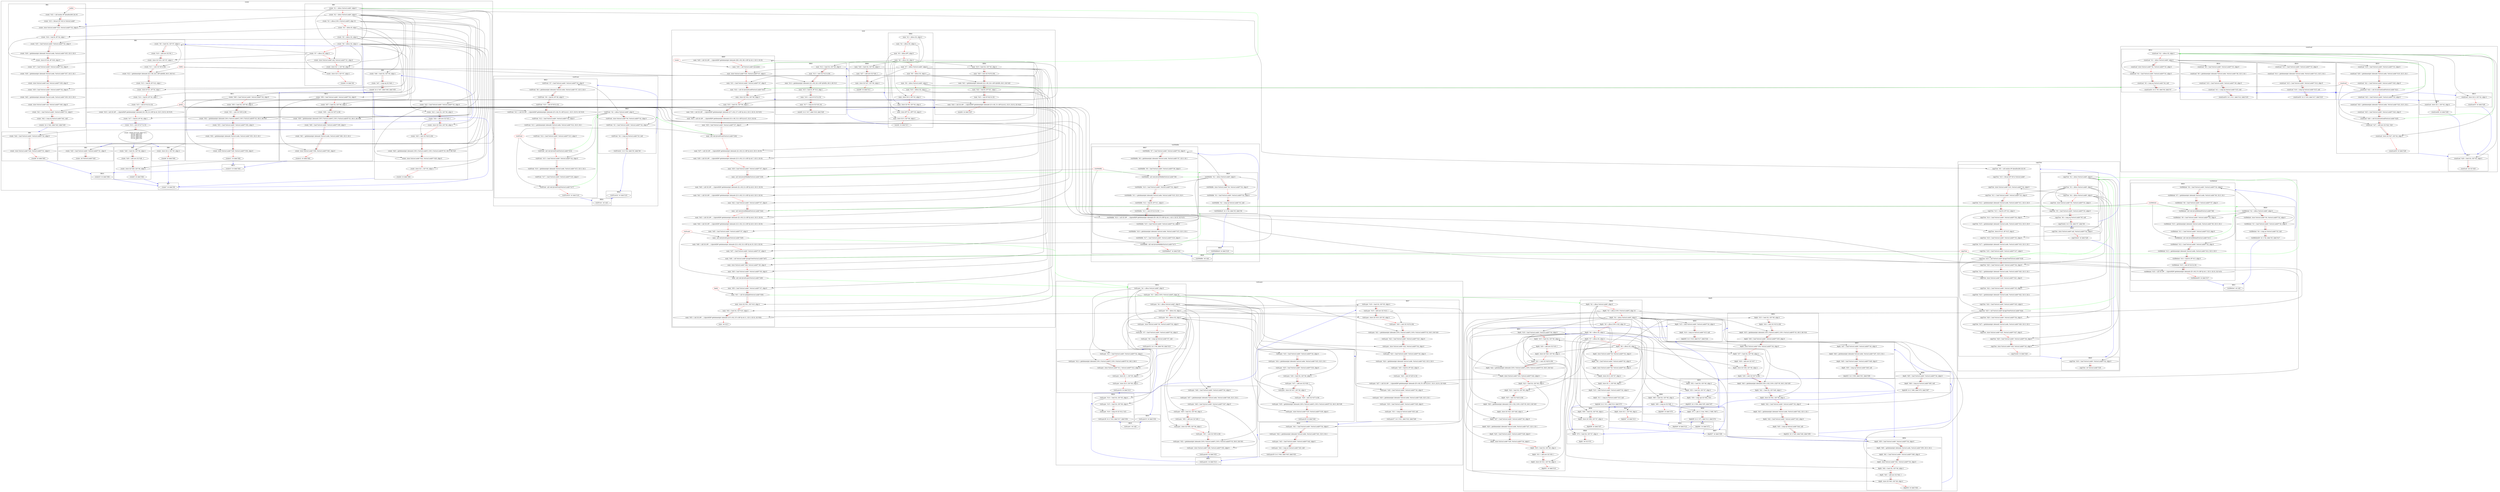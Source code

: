 digraph "CFG for all program" {
 compound = true;
subgraph cluster_create{
label = create;
labelloc = t;
labeljust = c;
subgraph cluster_BB0{
label = BB0;
labelloc = t;
labeljust = c;
"create  %1 = alloca %struct.node*, align 8" -> "create  store %struct.node* null, %struct.node** %1, align 8";
"create  %6 = alloca i32, align 4" -> "create  store i32 -1, i32* %6, align 4";
"create  %7 = alloca i32, align 4" -> "create  store i32 0, i32* %7, align 4";
edge[color = red];
"create  %1 = alloca %struct.node*, align 8" -> "create  %2 = alloca %struct.node*, align 8";
"create  %2 = alloca %struct.node*, align 8" -> "create  %3 = alloca [100 x %struct.node*], align 16";
"create  %3 = alloca [100 x %struct.node*], align 16" -> "create  %4 = alloca i8, align 1";
"create  %4 = alloca i8, align 1" -> "create  %5 = alloca i32, align 4";
"create  %5 = alloca i32, align 4" -> "create  %6 = alloca i32, align 4";
"create  %6 = alloca i32, align 4" -> "create  %7 = alloca i32, align 4";
"create  %7 = alloca i32, align 4" -> "create  store %struct.node* null, %struct.node** %1, align 8";
"create  store %struct.node* null, %struct.node** %1, align 8" -> "create  store i32 -1, i32* %6, align 4";
"create  store i32 -1, i32* %6, align 4" -> "create  store i32 0, i32* %7, align 4";
"create  store i32 0, i32* %7, align 4" -> "create0  br label %8";
};
subgraph cluster_BB1{
label = BB1;
labelloc = t;
labeljust = c;
"create  %7 = alloca i32, align 4" -> "create  %9 = load i32, i32* %7, align 4";
"create  %9 = load i32, i32* %7, align 4" -> "create  %10 = add nsw i32 %9, 1";
"create  %10 = add nsw i32 %9, 1" -> "create  store i32 %10, i32* %7, align 4";
"create  %7 = alloca i32, align 4" -> "create  store i32 %10, i32* %7, align 4";
"create  %9 = load i32, i32* %7, align 4" -> "create  %11 = sext i32 %9 to i64";
"DATA" -> "create  %12 = getelementptr inbounds [22 x i8], [22 x i8]* @DATA, i64 0, i64 %11";
"DATA" [ color = red ];
"create  %11 = sext i32 %9 to i64" -> "create  %12 = getelementptr inbounds [22 x i8], [22 x i8]* @DATA, i64 0, i64 %11";
"create  %12 = getelementptr inbounds [22 x i8], [22 x i8]* @DATA, i64 0, i64 %11" -> "create  %13 = load i8, i8* %12, align 1";
"create  %13 = load i8, i8* %12, align 1" -> "create  store i8 %13, i8* %4, align 1";
"create  %4 = alloca i8, align 1" -> "create  store i8 %13, i8* %4, align 1";
"create  %4 = alloca i8, align 1" -> "create  %14 = load i8, i8* %4, align 1";
"create  %14 = load i8, i8* %4, align 1" -> "create  %15 = sext i8 %14 to i32";
"create  %15 = sext i8 %14 to i32" -> "create  %16 = call i32 (i8*, ...) @printf(i8* getelementptr inbounds ([4 x i8], [4 x i8]* @.str, i32 0, i32 0), i32 %15)";
"printf" -> "create  %16 = call i32 (i8*, ...) @printf(i8* getelementptr inbounds ([4 x i8], [4 x i8]* @.str, i32 0, i32 0), i32 %15)";
"printf" [ color = red ];
"create  %4 = alloca i8, align 1" -> "create  %17 = load i8, i8* %4, align 1";
"create  %17 = load i8, i8* %4, align 1" -> "create  %18 = sext i8 %17 to i32";
"create  %18 = sext i8 %17 to i32" -> "create  switch i32 %18, label %31 [
    i32 64, label %19
    i32 40, label %21
    i32 41, label %27
    i32 44, label %30
  ]";
edge[color = red];
"create  %9 = load i32, i32* %7, align 4" -> "create  %10 = add nsw i32 %9, 1";
"create  %10 = add nsw i32 %9, 1" -> "create  store i32 %10, i32* %7, align 4";
"create  store i32 %10, i32* %7, align 4" -> "create  %11 = sext i32 %9 to i64";
"create  %11 = sext i32 %9 to i64" -> "create  %12 = getelementptr inbounds [22 x i8], [22 x i8]* @DATA, i64 0, i64 %11";
"create  %12 = getelementptr inbounds [22 x i8], [22 x i8]* @DATA, i64 0, i64 %11" -> "create  %13 = load i8, i8* %12, align 1";
"create  %13 = load i8, i8* %12, align 1" -> "create  store i8 %13, i8* %4, align 1";
"create  store i8 %13, i8* %4, align 1" -> "create  %14 = load i8, i8* %4, align 1";
"create  %14 = load i8, i8* %4, align 1" -> "create  %15 = sext i8 %14 to i32";
"create  %15 = sext i8 %14 to i32" -> "create  %16 = call i32 (i8*, ...) @printf(i8* getelementptr inbounds ([4 x i8], [4 x i8]* @.str, i32 0, i32 0), i32 %15)";
"create  %16 = call i32 (i8*, ...) @printf(i8* getelementptr inbounds ([4 x i8], [4 x i8]* @.str, i32 0, i32 0), i32 %15)" -> "create  %17 = load i8, i8* %4, align 1";
"create  %17 = load i8, i8* %4, align 1" -> "create  %18 = sext i8 %17 to i32";
"create  %18 = sext i8 %17 to i32" -> "create  switch i32 %18, label %31 [
    i32 64, label %19
    i32 40, label %21
    i32 41, label %27
    i32 44, label %30
  ]";
};
subgraph cluster_BB3{
label = BB3;
labelloc = t;
labeljust = c;
"create  %1 = alloca %struct.node*, align 8" -> "create  %20 = load %struct.node*, %struct.node** %1, align 8";
"create  %20 = load %struct.node*, %struct.node** %1, align 8" -> "create  ret %struct.node* %20";
edge[color = red];
"create  %20 = load %struct.node*, %struct.node** %1, align 8" -> "create  ret %struct.node* %20";
};
subgraph cluster_BB4{
label = BB4;
labelloc = t;
labeljust = c;
"create  %2 = alloca %struct.node*, align 8" -> "create  %22 = load %struct.node*, %struct.node** %2, align 8";
"create  %6 = alloca i32, align 4" -> "create  %23 = load i32, i32* %6, align 4";
"create  %23 = load i32, i32* %6, align 4" -> "create  %24 = add nsw i32 %23, 1";
"create  %24 = add nsw i32 %23, 1" -> "create  store i32 %24, i32* %6, align 4";
"create  %6 = alloca i32, align 4" -> "create  store i32 %24, i32* %6, align 4";
"create  %24 = add nsw i32 %23, 1" -> "create  %25 = sext i32 %24 to i64";
"create  %3 = alloca [100 x %struct.node*], align 16" -> "create  %26 = getelementptr inbounds [100 x %struct.node*], [100 x %struct.node*]* %3, i64 0, i64 %25";
"create  %25 = sext i32 %24 to i64" -> "create  %26 = getelementptr inbounds [100 x %struct.node*], [100 x %struct.node*]* %3, i64 0, i64 %25";
"create  %22 = load %struct.node*, %struct.node** %2, align 8" -> "create  store %struct.node* %22, %struct.node** %26, align 8";
"create  %26 = getelementptr inbounds [100 x %struct.node*], [100 x %struct.node*]* %3, i64 0, i64 %25" -> "create  store %struct.node* %22, %struct.node** %26, align 8";
"create  %5 = alloca i32, align 4" -> "create  store i32 1, i32* %5, align 4";
edge[color = red];
"create  %22 = load %struct.node*, %struct.node** %2, align 8" -> "create  %23 = load i32, i32* %6, align 4";
"create  %23 = load i32, i32* %6, align 4" -> "create  %24 = add nsw i32 %23, 1";
"create  %24 = add nsw i32 %23, 1" -> "create  store i32 %24, i32* %6, align 4";
"create  store i32 %24, i32* %6, align 4" -> "create  %25 = sext i32 %24 to i64";
"create  %25 = sext i32 %24 to i64" -> "create  %26 = getelementptr inbounds [100 x %struct.node*], [100 x %struct.node*]* %3, i64 0, i64 %25";
"create  %26 = getelementptr inbounds [100 x %struct.node*], [100 x %struct.node*]* %3, i64 0, i64 %25" -> "create  store %struct.node* %22, %struct.node** %26, align 8";
"create  store %struct.node* %22, %struct.node** %26, align 8" -> "create  store i32 1, i32* %5, align 4";
"create  store i32 1, i32* %5, align 4" -> "create4  br label %64";
};
subgraph cluster_BB5{
label = BB5;
labelloc = t;
labeljust = c;
"create  %6 = alloca i32, align 4" -> "create  %28 = load i32, i32* %6, align 4";
"create  %28 = load i32, i32* %6, align 4" -> "create  %29 = add nsw i32 %28, -1";
"create  %29 = add nsw i32 %28, -1" -> "create  store i32 %29, i32* %6, align 4";
"create  %6 = alloca i32, align 4" -> "create  store i32 %29, i32* %6, align 4";
edge[color = red];
"create  %28 = load i32, i32* %6, align 4" -> "create  %29 = add nsw i32 %28, -1";
"create  %29 = add nsw i32 %28, -1" -> "create  store i32 %29, i32* %6, align 4";
"create  store i32 %29, i32* %6, align 4" -> "create5  br label %64";
};
subgraph cluster_BB6{
label = BB6;
labelloc = t;
labeljust = c;
"create  %5 = alloca i32, align 4" -> "create  store i32 2, i32* %5, align 4";
edge[color = red];
"create  store i32 2, i32* %5, align 4" -> "create6  br label %64";
};
subgraph cluster_BB2{
label = BB2;
labelloc = t;
labeljust = c;
"malloc" -> "create  %32 = call noalias i8* @malloc(i64 24) #3";
"malloc" [ color = red ];
"create  %32 = call noalias i8* @malloc(i64 24) #3" -> "create  %33 = bitcast i8* %32 to %struct.node*";
"create  %33 = bitcast i8* %32 to %struct.node*" -> "create  store %struct.node* %33, %struct.node** %2, align 8";
"create  %2 = alloca %struct.node*, align 8" -> "create  store %struct.node* %33, %struct.node** %2, align 8";
"create  %4 = alloca i8, align 1" -> "create  %34 = load i8, i8* %4, align 1";
"create  %2 = alloca %struct.node*, align 8" -> "create  %35 = load %struct.node*, %struct.node** %2, align 8";
"create  %35 = load %struct.node*, %struct.node** %2, align 8" -> "create  %36 = getelementptr inbounds %struct.node, %struct.node* %35, i32 0, i32 0";
"create  %34 = load i8, i8* %4, align 1" -> "create  store i8 %34, i8* %36, align 8";
"create  %36 = getelementptr inbounds %struct.node, %struct.node* %35, i32 0, i32 0" -> "create  store i8 %34, i8* %36, align 8";
"create  %2 = alloca %struct.node*, align 8" -> "create  %37 = load %struct.node*, %struct.node** %2, align 8";
"create  %37 = load %struct.node*, %struct.node** %2, align 8" -> "create  %38 = getelementptr inbounds %struct.node, %struct.node* %37, i32 0, i32 1";
"create  %38 = getelementptr inbounds %struct.node, %struct.node* %37, i32 0, i32 1" -> "create  store %struct.node* null, %struct.node** %38, align 8";
"create  %2 = alloca %struct.node*, align 8" -> "create  %39 = load %struct.node*, %struct.node** %2, align 8";
"create  %39 = load %struct.node*, %struct.node** %2, align 8" -> "create  %40 = getelementptr inbounds %struct.node, %struct.node* %39, i32 0, i32 2";
"create  %40 = getelementptr inbounds %struct.node, %struct.node* %39, i32 0, i32 2" -> "create  store %struct.node* null, %struct.node** %40, align 8";
"create  %1 = alloca %struct.node*, align 8" -> "create  %41 = load %struct.node*, %struct.node** %1, align 8";
"create  %41 = load %struct.node*, %struct.node** %1, align 8" -> "create  %42 = icmp eq %struct.node* %41, null";
"create  %42 = icmp eq %struct.node* %41, null" -> "create2  br i1 %42, label %43, label %45";
edge[color = red];
"create  %32 = call noalias i8* @malloc(i64 24) #3" -> "create  %33 = bitcast i8* %32 to %struct.node*";
"create  %33 = bitcast i8* %32 to %struct.node*" -> "create  store %struct.node* %33, %struct.node** %2, align 8";
"create  store %struct.node* %33, %struct.node** %2, align 8" -> "create  %34 = load i8, i8* %4, align 1";
"create  %34 = load i8, i8* %4, align 1" -> "create  %35 = load %struct.node*, %struct.node** %2, align 8";
"create  %35 = load %struct.node*, %struct.node** %2, align 8" -> "create  %36 = getelementptr inbounds %struct.node, %struct.node* %35, i32 0, i32 0";
"create  %36 = getelementptr inbounds %struct.node, %struct.node* %35, i32 0, i32 0" -> "create  store i8 %34, i8* %36, align 8";
"create  store i8 %34, i8* %36, align 8" -> "create  %37 = load %struct.node*, %struct.node** %2, align 8";
"create  %37 = load %struct.node*, %struct.node** %2, align 8" -> "create  %38 = getelementptr inbounds %struct.node, %struct.node* %37, i32 0, i32 1";
"create  %38 = getelementptr inbounds %struct.node, %struct.node* %37, i32 0, i32 1" -> "create  store %struct.node* null, %struct.node** %38, align 8";
"create  store %struct.node* null, %struct.node** %38, align 8" -> "create  %39 = load %struct.node*, %struct.node** %2, align 8";
"create  %39 = load %struct.node*, %struct.node** %2, align 8" -> "create  %40 = getelementptr inbounds %struct.node, %struct.node* %39, i32 0, i32 2";
"create  %40 = getelementptr inbounds %struct.node, %struct.node* %39, i32 0, i32 2" -> "create  store %struct.node* null, %struct.node** %40, align 8";
"create  store %struct.node* null, %struct.node** %40, align 8" -> "create  %41 = load %struct.node*, %struct.node** %1, align 8";
"create  %41 = load %struct.node*, %struct.node** %1, align 8" -> "create  %42 = icmp eq %struct.node* %41, null";
"create  %42 = icmp eq %struct.node* %41, null" -> "create2  br i1 %42, label %43, label %45";
};
subgraph cluster_BB8{
label = BB8;
labelloc = t;
labeljust = c;
"create  %2 = alloca %struct.node*, align 8" -> "create  %44 = load %struct.node*, %struct.node** %2, align 8";
"create  %44 = load %struct.node*, %struct.node** %2, align 8" -> "create  store %struct.node* %44, %struct.node** %1, align 8";
"create  %1 = alloca %struct.node*, align 8" -> "create  store %struct.node* %44, %struct.node** %1, align 8";
edge[color = red];
"create  %44 = load %struct.node*, %struct.node** %2, align 8" -> "create  store %struct.node* %44, %struct.node** %1, align 8";
"create  store %struct.node* %44, %struct.node** %1, align 8" -> "create8  br label %63";
};
subgraph cluster_BB9{
label = BB9;
labelloc = t;
labeljust = c;
"create  %5 = alloca i32, align 4" -> "create  %46 = load i32, i32* %5, align 4";
"create  %46 = load i32, i32* %5, align 4" -> "create  %47 = icmp eq i32 %46, 1";
"create  %47 = icmp eq i32 %46, 1" -> "create9  br i1 %47, label %48, label %55";
edge[color = red];
"create  %46 = load i32, i32* %5, align 4" -> "create  %47 = icmp eq i32 %46, 1";
"create  %47 = icmp eq i32 %46, 1" -> "create9  br i1 %47, label %48, label %55";
};
subgraph cluster_BB11{
label = BB11;
labelloc = t;
labeljust = c;
"create  %2 = alloca %struct.node*, align 8" -> "create  %49 = load %struct.node*, %struct.node** %2, align 8";
"create  %6 = alloca i32, align 4" -> "create  %50 = load i32, i32* %6, align 4";
"create  %50 = load i32, i32* %6, align 4" -> "create  %51 = sext i32 %50 to i64";
"create  %3 = alloca [100 x %struct.node*], align 16" -> "create  %52 = getelementptr inbounds [100 x %struct.node*], [100 x %struct.node*]* %3, i64 0, i64 %51";
"create  %51 = sext i32 %50 to i64" -> "create  %52 = getelementptr inbounds [100 x %struct.node*], [100 x %struct.node*]* %3, i64 0, i64 %51";
"create  %52 = getelementptr inbounds [100 x %struct.node*], [100 x %struct.node*]* %3, i64 0, i64 %51" -> "create  %53 = load %struct.node*, %struct.node** %52, align 8";
"create  %53 = load %struct.node*, %struct.node** %52, align 8" -> "create  %54 = getelementptr inbounds %struct.node, %struct.node* %53, i32 0, i32 1";
"create  %49 = load %struct.node*, %struct.node** %2, align 8" -> "create  store %struct.node* %49, %struct.node** %54, align 8";
"create  %54 = getelementptr inbounds %struct.node, %struct.node* %53, i32 0, i32 1" -> "create  store %struct.node* %49, %struct.node** %54, align 8";
edge[color = red];
"create  %49 = load %struct.node*, %struct.node** %2, align 8" -> "create  %50 = load i32, i32* %6, align 4";
"create  %50 = load i32, i32* %6, align 4" -> "create  %51 = sext i32 %50 to i64";
"create  %51 = sext i32 %50 to i64" -> "create  %52 = getelementptr inbounds [100 x %struct.node*], [100 x %struct.node*]* %3, i64 0, i64 %51";
"create  %52 = getelementptr inbounds [100 x %struct.node*], [100 x %struct.node*]* %3, i64 0, i64 %51" -> "create  %53 = load %struct.node*, %struct.node** %52, align 8";
"create  %53 = load %struct.node*, %struct.node** %52, align 8" -> "create  %54 = getelementptr inbounds %struct.node, %struct.node* %53, i32 0, i32 1";
"create  %54 = getelementptr inbounds %struct.node, %struct.node* %53, i32 0, i32 1" -> "create  store %struct.node* %49, %struct.node** %54, align 8";
"create  store %struct.node* %49, %struct.node** %54, align 8" -> "create11  br label %62";
};
subgraph cluster_BB12{
label = BB12;
labelloc = t;
labeljust = c;
"create  %2 = alloca %struct.node*, align 8" -> "create  %56 = load %struct.node*, %struct.node** %2, align 8";
"create  %6 = alloca i32, align 4" -> "create  %57 = load i32, i32* %6, align 4";
"create  %57 = load i32, i32* %6, align 4" -> "create  %58 = sext i32 %57 to i64";
"create  %3 = alloca [100 x %struct.node*], align 16" -> "create  %59 = getelementptr inbounds [100 x %struct.node*], [100 x %struct.node*]* %3, i64 0, i64 %58";
"create  %58 = sext i32 %57 to i64" -> "create  %59 = getelementptr inbounds [100 x %struct.node*], [100 x %struct.node*]* %3, i64 0, i64 %58";
"create  %59 = getelementptr inbounds [100 x %struct.node*], [100 x %struct.node*]* %3, i64 0, i64 %58" -> "create  %60 = load %struct.node*, %struct.node** %59, align 8";
"create  %60 = load %struct.node*, %struct.node** %59, align 8" -> "create  %61 = getelementptr inbounds %struct.node, %struct.node* %60, i32 0, i32 2";
"create  %56 = load %struct.node*, %struct.node** %2, align 8" -> "create  store %struct.node* %56, %struct.node** %61, align 8";
"create  %61 = getelementptr inbounds %struct.node, %struct.node* %60, i32 0, i32 2" -> "create  store %struct.node* %56, %struct.node** %61, align 8";
edge[color = red];
"create  %56 = load %struct.node*, %struct.node** %2, align 8" -> "create  %57 = load i32, i32* %6, align 4";
"create  %57 = load i32, i32* %6, align 4" -> "create  %58 = sext i32 %57 to i64";
"create  %58 = sext i32 %57 to i64" -> "create  %59 = getelementptr inbounds [100 x %struct.node*], [100 x %struct.node*]* %3, i64 0, i64 %58";
"create  %59 = getelementptr inbounds [100 x %struct.node*], [100 x %struct.node*]* %3, i64 0, i64 %58" -> "create  %60 = load %struct.node*, %struct.node** %59, align 8";
"create  %60 = load %struct.node*, %struct.node** %59, align 8" -> "create  %61 = getelementptr inbounds %struct.node, %struct.node* %60, i32 0, i32 2";
"create  %61 = getelementptr inbounds %struct.node, %struct.node* %60, i32 0, i32 2" -> "create  store %struct.node* %56, %struct.node** %61, align 8";
"create  store %struct.node* %56, %struct.node** %61, align 8" -> "create12  br label %62";
};
subgraph cluster_BB13{
label = BB13;
labelloc = t;
labeljust = c;
edge[color = red];
"create13  br label %63";
};
subgraph cluster_BB10{
label = BB10;
labelloc = t;
labeljust = c;
edge[color = red];
"create10  br label %64";
};
subgraph cluster_BB7{
label = BB7;
labelloc = t;
labeljust = c;
edge[color = red];
"create7  br label %8";
};
};
subgraph cluster_countLeaf{
label = countLeaf;
labelloc = t;
labeljust = c;
subgraph cluster_BB14{
label = BB14;
labelloc = t;
labeljust = c;
"countLeaf  %3 = alloca %struct.node*, align 8" -> "countLeaf  store %struct.node* %0, %struct.node** %3, align 8";
"countLeaf  %3 = alloca %struct.node*, align 8" -> "countLeaf  %4 = load %struct.node*, %struct.node** %3, align 8";
"countLeaf  %4 = load %struct.node*, %struct.node** %3, align 8" -> "countLeaf  %5 = icmp eq %struct.node* %4, null";
"countLeaf  %5 = icmp eq %struct.node* %4, null" -> "countLeaf14  br i1 %5, label %6, label %7";
edge[color = red];
"countLeaf  %2 = alloca i32, align 4" -> "countLeaf  %3 = alloca %struct.node*, align 8";
"countLeaf  %3 = alloca %struct.node*, align 8" -> "countLeaf  store %struct.node* %0, %struct.node** %3, align 8";
"countLeaf  store %struct.node* %0, %struct.node** %3, align 8" -> "countLeaf  %4 = load %struct.node*, %struct.node** %3, align 8";
"countLeaf  %4 = load %struct.node*, %struct.node** %3, align 8" -> "countLeaf  %5 = icmp eq %struct.node* %4, null";
"countLeaf  %5 = icmp eq %struct.node* %4, null" -> "countLeaf14  br i1 %5, label %6, label %7";
};
subgraph cluster_BB15{
label = BB15;
labelloc = t;
labeljust = c;
"countLeaf  %2 = alloca i32, align 4" -> "countLeaf  store i32 0, i32* %2, align 4";
edge[color = red];
"countLeaf  store i32 0, i32* %2, align 4" -> "countLeaf15  br label %28";
};
subgraph cluster_BB16{
label = BB16;
labelloc = t;
labeljust = c;
"countLeaf  %3 = alloca %struct.node*, align 8" -> "countLeaf  %8 = load %struct.node*, %struct.node** %3, align 8";
"countLeaf  %8 = load %struct.node*, %struct.node** %3, align 8" -> "countLeaf  %9 = getelementptr inbounds %struct.node, %struct.node* %8, i32 0, i32 1";
"countLeaf  %9 = getelementptr inbounds %struct.node, %struct.node* %8, i32 0, i32 1" -> "countLeaf  %10 = load %struct.node*, %struct.node** %9, align 8";
"countLeaf  %10 = load %struct.node*, %struct.node** %9, align 8" -> "countLeaf  %11 = icmp eq %struct.node* %10, null";
"countLeaf  %11 = icmp eq %struct.node* %10, null" -> "countLeaf16  br i1 %11, label %12, label %18";
edge[color = red];
"countLeaf  %8 = load %struct.node*, %struct.node** %3, align 8" -> "countLeaf  %9 = getelementptr inbounds %struct.node, %struct.node* %8, i32 0, i32 1";
"countLeaf  %9 = getelementptr inbounds %struct.node, %struct.node* %8, i32 0, i32 1" -> "countLeaf  %10 = load %struct.node*, %struct.node** %9, align 8";
"countLeaf  %10 = load %struct.node*, %struct.node** %9, align 8" -> "countLeaf  %11 = icmp eq %struct.node* %10, null";
"countLeaf  %11 = icmp eq %struct.node* %10, null" -> "countLeaf16  br i1 %11, label %12, label %18";
};
subgraph cluster_BB18{
label = BB18;
labelloc = t;
labeljust = c;
"countLeaf  %3 = alloca %struct.node*, align 8" -> "countLeaf  %13 = load %struct.node*, %struct.node** %3, align 8";
"countLeaf  %13 = load %struct.node*, %struct.node** %3, align 8" -> "countLeaf  %14 = getelementptr inbounds %struct.node, %struct.node* %13, i32 0, i32 2";
"countLeaf  %14 = getelementptr inbounds %struct.node, %struct.node* %13, i32 0, i32 2" -> "countLeaf  %15 = load %struct.node*, %struct.node** %14, align 8";
"countLeaf  %15 = load %struct.node*, %struct.node** %14, align 8" -> "countLeaf  %16 = icmp eq %struct.node* %15, null";
"countLeaf  %16 = icmp eq %struct.node* %15, null" -> "countLeaf18  br i1 %16, label %17, label %18";
edge[color = red];
"countLeaf  %13 = load %struct.node*, %struct.node** %3, align 8" -> "countLeaf  %14 = getelementptr inbounds %struct.node, %struct.node* %13, i32 0, i32 2";
"countLeaf  %14 = getelementptr inbounds %struct.node, %struct.node* %13, i32 0, i32 2" -> "countLeaf  %15 = load %struct.node*, %struct.node** %14, align 8";
"countLeaf  %15 = load %struct.node*, %struct.node** %14, align 8" -> "countLeaf  %16 = icmp eq %struct.node* %15, null";
"countLeaf  %16 = icmp eq %struct.node* %15, null" -> "countLeaf18  br i1 %16, label %17, label %18";
};
subgraph cluster_BB20{
label = BB20;
labelloc = t;
labeljust = c;
"countLeaf  %2 = alloca i32, align 4" -> "countLeaf  store i32 1, i32* %2, align 4";
edge[color = red];
"countLeaf  store i32 1, i32* %2, align 4" -> "countLeaf20  br label %28";
};
subgraph cluster_BB19{
label = BB19;
labelloc = t;
labeljust = c;
"countLeaf  %3 = alloca %struct.node*, align 8" -> "countLeaf  %19 = load %struct.node*, %struct.node** %3, align 8";
"countLeaf  %19 = load %struct.node*, %struct.node** %3, align 8" -> "countLeaf  %20 = getelementptr inbounds %struct.node, %struct.node* %19, i32 0, i32 1";
"countLeaf  %20 = getelementptr inbounds %struct.node, %struct.node* %19, i32 0, i32 1" -> "countLeaf  %21 = load %struct.node*, %struct.node** %20, align 8";
"countLeaf  %21 = load %struct.node*, %struct.node** %20, align 8" -> "countLeaf  %22 = call i32 @countLeaf(%struct.node* %21)";
"countLeaf" -> "countLeaf  %22 = call i32 @countLeaf(%struct.node* %21)";
"countLeaf" [ color = red ];
"countLeaf  %3 = alloca %struct.node*, align 8" -> "countLeaf  %23 = load %struct.node*, %struct.node** %3, align 8";
"countLeaf  %23 = load %struct.node*, %struct.node** %3, align 8" -> "countLeaf  %24 = getelementptr inbounds %struct.node, %struct.node* %23, i32 0, i32 2";
"countLeaf  %24 = getelementptr inbounds %struct.node, %struct.node* %23, i32 0, i32 2" -> "countLeaf  %25 = load %struct.node*, %struct.node** %24, align 8";
"countLeaf  %25 = load %struct.node*, %struct.node** %24, align 8" -> "countLeaf  %26 = call i32 @countLeaf(%struct.node* %25)";
"countLeaf" -> "countLeaf  %26 = call i32 @countLeaf(%struct.node* %25)";
"countLeaf" [ color = red ];
"countLeaf  %22 = call i32 @countLeaf(%struct.node* %21)" -> "countLeaf  %27 = add nsw i32 %22, %26";
"countLeaf  %26 = call i32 @countLeaf(%struct.node* %25)" -> "countLeaf  %27 = add nsw i32 %22, %26";
"countLeaf  %27 = add nsw i32 %22, %26" -> "countLeaf  store i32 %27, i32* %2, align 4";
"countLeaf  %2 = alloca i32, align 4" -> "countLeaf  store i32 %27, i32* %2, align 4";
edge[color = red];
"countLeaf  %19 = load %struct.node*, %struct.node** %3, align 8" -> "countLeaf  %20 = getelementptr inbounds %struct.node, %struct.node* %19, i32 0, i32 1";
"countLeaf  %20 = getelementptr inbounds %struct.node, %struct.node* %19, i32 0, i32 1" -> "countLeaf  %21 = load %struct.node*, %struct.node** %20, align 8";
"countLeaf  %21 = load %struct.node*, %struct.node** %20, align 8" -> "countLeaf  %22 = call i32 @countLeaf(%struct.node* %21)";
"countLeaf  %22 = call i32 @countLeaf(%struct.node* %21)" -> "countLeaf  %23 = load %struct.node*, %struct.node** %3, align 8";
"countLeaf  %23 = load %struct.node*, %struct.node** %3, align 8" -> "countLeaf  %24 = getelementptr inbounds %struct.node, %struct.node* %23, i32 0, i32 2";
"countLeaf  %24 = getelementptr inbounds %struct.node, %struct.node* %23, i32 0, i32 2" -> "countLeaf  %25 = load %struct.node*, %struct.node** %24, align 8";
"countLeaf  %25 = load %struct.node*, %struct.node** %24, align 8" -> "countLeaf  %26 = call i32 @countLeaf(%struct.node* %25)";
"countLeaf  %26 = call i32 @countLeaf(%struct.node* %25)" -> "countLeaf  %27 = add nsw i32 %22, %26";
"countLeaf  %27 = add nsw i32 %22, %26" -> "countLeaf  store i32 %27, i32* %2, align 4";
"countLeaf  store i32 %27, i32* %2, align 4" -> "countLeaf19  br label %28";
};
subgraph cluster_BB17{
label = BB17;
labelloc = t;
labeljust = c;
"countLeaf  %2 = alloca i32, align 4" -> "countLeaf  %29 = load i32, i32* %2, align 4";
"countLeaf  %29 = load i32, i32* %2, align 4" -> "countLeaf  ret i32 %29";
edge[color = red];
"countLeaf  %29 = load i32, i32* %2, align 4" -> "countLeaf  ret i32 %29";
};
};
subgraph cluster_visitFront{
label = visitFront;
labelloc = t;
labeljust = c;
subgraph cluster_BB21{
label = BB21;
labelloc = t;
labeljust = c;
"visitFront  %2 = alloca %struct.node*, align 8" -> "visitFront  store %struct.node* %0, %struct.node** %2, align 8";
"visitFront  %2 = alloca %struct.node*, align 8" -> "visitFront  %3 = load %struct.node*, %struct.node** %2, align 8";
"visitFront  %3 = load %struct.node*, %struct.node** %2, align 8" -> "visitFront  %4 = icmp eq %struct.node* %3, null";
"visitFront  %4 = icmp eq %struct.node* %3, null" -> "visitFront21  br i1 %4, label %5, label %6";
edge[color = red];
"visitFront  %2 = alloca %struct.node*, align 8" -> "visitFront  store %struct.node* %0, %struct.node** %2, align 8";
"visitFront  store %struct.node* %0, %struct.node** %2, align 8" -> "visitFront  %3 = load %struct.node*, %struct.node** %2, align 8";
"visitFront  %3 = load %struct.node*, %struct.node** %2, align 8" -> "visitFront  %4 = icmp eq %struct.node* %3, null";
"visitFront  %4 = icmp eq %struct.node* %3, null" -> "visitFront21  br i1 %4, label %5, label %6";
};
subgraph cluster_BB22{
label = BB22;
labelloc = t;
labeljust = c;
edge[color = red];
"visitFront22  br label %18";
};
subgraph cluster_BB23{
label = BB23;
labelloc = t;
labeljust = c;
"visitFront  %2 = alloca %struct.node*, align 8" -> "visitFront  %7 = load %struct.node*, %struct.node** %2, align 8";
"visitFront  %7 = load %struct.node*, %struct.node** %2, align 8" -> "visitFront  %8 = getelementptr inbounds %struct.node, %struct.node* %7, i32 0, i32 0";
"visitFront  %8 = getelementptr inbounds %struct.node, %struct.node* %7, i32 0, i32 0" -> "visitFront  %9 = load i8, i8* %8, align 8";
"visitFront  %9 = load i8, i8* %8, align 8" -> "visitFront  %10 = sext i8 %9 to i32";
"visitFront  %10 = sext i8 %9 to i32" -> "visitFront  %11 = call i32 (i8*, ...) @printf(i8* getelementptr inbounds ([5 x i8], [5 x i8]* @.str.1, i32 0, i32 0), i32 %10)";
"printf" -> "visitFront  %11 = call i32 (i8*, ...) @printf(i8* getelementptr inbounds ([5 x i8], [5 x i8]* @.str.1, i32 0, i32 0), i32 %10)";
"printf" [ color = red ];
"visitFront  %2 = alloca %struct.node*, align 8" -> "visitFront  %12 = load %struct.node*, %struct.node** %2, align 8";
"visitFront  %12 = load %struct.node*, %struct.node** %2, align 8" -> "visitFront  %13 = getelementptr inbounds %struct.node, %struct.node* %12, i32 0, i32 1";
"visitFront  %13 = getelementptr inbounds %struct.node, %struct.node* %12, i32 0, i32 1" -> "visitFront  %14 = load %struct.node*, %struct.node** %13, align 8";
"visitFront  %14 = load %struct.node*, %struct.node** %13, align 8" -> "visitFront  call void @visitFront(%struct.node* %14)";
"visitFront" -> "visitFront  call void @visitFront(%struct.node* %14)";
"visitFront" [ color = red ];
"visitFront  %2 = alloca %struct.node*, align 8" -> "visitFront  %15 = load %struct.node*, %struct.node** %2, align 8";
"visitFront  %15 = load %struct.node*, %struct.node** %2, align 8" -> "visitFront  %16 = getelementptr inbounds %struct.node, %struct.node* %15, i32 0, i32 2";
"visitFront  %16 = getelementptr inbounds %struct.node, %struct.node* %15, i32 0, i32 2" -> "visitFront  %17 = load %struct.node*, %struct.node** %16, align 8";
"visitFront  %17 = load %struct.node*, %struct.node** %16, align 8" -> "visitFront  call void @visitFront(%struct.node* %17)";
"visitFront" -> "visitFront  call void @visitFront(%struct.node* %17)";
"visitFront" [ color = red ];
edge[color = red];
"visitFront  %7 = load %struct.node*, %struct.node** %2, align 8" -> "visitFront  %8 = getelementptr inbounds %struct.node, %struct.node* %7, i32 0, i32 0";
"visitFront  %8 = getelementptr inbounds %struct.node, %struct.node* %7, i32 0, i32 0" -> "visitFront  %9 = load i8, i8* %8, align 8";
"visitFront  %9 = load i8, i8* %8, align 8" -> "visitFront  %10 = sext i8 %9 to i32";
"visitFront  %10 = sext i8 %9 to i32" -> "visitFront  %11 = call i32 (i8*, ...) @printf(i8* getelementptr inbounds ([5 x i8], [5 x i8]* @.str.1, i32 0, i32 0), i32 %10)";
"visitFront  %11 = call i32 (i8*, ...) @printf(i8* getelementptr inbounds ([5 x i8], [5 x i8]* @.str.1, i32 0, i32 0), i32 %10)" -> "visitFront  %12 = load %struct.node*, %struct.node** %2, align 8";
"visitFront  %12 = load %struct.node*, %struct.node** %2, align 8" -> "visitFront  %13 = getelementptr inbounds %struct.node, %struct.node* %12, i32 0, i32 1";
"visitFront  %13 = getelementptr inbounds %struct.node, %struct.node* %12, i32 0, i32 1" -> "visitFront  %14 = load %struct.node*, %struct.node** %13, align 8";
"visitFront  %14 = load %struct.node*, %struct.node** %13, align 8" -> "visitFront  call void @visitFront(%struct.node* %14)";
"visitFront  call void @visitFront(%struct.node* %14)" -> "visitFront  %15 = load %struct.node*, %struct.node** %2, align 8";
"visitFront  %15 = load %struct.node*, %struct.node** %2, align 8" -> "visitFront  %16 = getelementptr inbounds %struct.node, %struct.node* %15, i32 0, i32 2";
"visitFront  %16 = getelementptr inbounds %struct.node, %struct.node* %15, i32 0, i32 2" -> "visitFront  %17 = load %struct.node*, %struct.node** %16, align 8";
"visitFront  %17 = load %struct.node*, %struct.node** %16, align 8" -> "visitFront  call void @visitFront(%struct.node* %17)";
"visitFront  call void @visitFront(%struct.node* %17)" -> "visitFront23  br label %18";
};
subgraph cluster_BB24{
label = BB24;
labelloc = t;
labeljust = c;
edge[color = red];
"visitFront  ret void";
};
};
subgraph cluster_visitMiddle{
label = visitMiddle;
labelloc = t;
labeljust = c;
subgraph cluster_BB25{
label = BB25;
labelloc = t;
labeljust = c;
"visitMiddle  %2 = alloca %struct.node*, align 8" -> "visitMiddle  store %struct.node* %0, %struct.node** %2, align 8";
"visitMiddle  %2 = alloca %struct.node*, align 8" -> "visitMiddle  %3 = load %struct.node*, %struct.node** %2, align 8";
"visitMiddle  %3 = load %struct.node*, %struct.node** %2, align 8" -> "visitMiddle  %4 = icmp eq %struct.node* %3, null";
"visitMiddle  %4 = icmp eq %struct.node* %3, null" -> "visitMiddle25  br i1 %4, label %5, label %6";
edge[color = red];
"visitMiddle  %2 = alloca %struct.node*, align 8" -> "visitMiddle  store %struct.node* %0, %struct.node** %2, align 8";
"visitMiddle  store %struct.node* %0, %struct.node** %2, align 8" -> "visitMiddle  %3 = load %struct.node*, %struct.node** %2, align 8";
"visitMiddle  %3 = load %struct.node*, %struct.node** %2, align 8" -> "visitMiddle  %4 = icmp eq %struct.node* %3, null";
"visitMiddle  %4 = icmp eq %struct.node* %3, null" -> "visitMiddle25  br i1 %4, label %5, label %6";
};
subgraph cluster_BB26{
label = BB26;
labelloc = t;
labeljust = c;
edge[color = red];
"visitMiddle26  br label %18";
};
subgraph cluster_BB27{
label = BB27;
labelloc = t;
labeljust = c;
"visitMiddle  %2 = alloca %struct.node*, align 8" -> "visitMiddle  %7 = load %struct.node*, %struct.node** %2, align 8";
"visitMiddle  %7 = load %struct.node*, %struct.node** %2, align 8" -> "visitMiddle  %8 = getelementptr inbounds %struct.node, %struct.node* %7, i32 0, i32 1";
"visitMiddle  %8 = getelementptr inbounds %struct.node, %struct.node* %7, i32 0, i32 1" -> "visitMiddle  %9 = load %struct.node*, %struct.node** %8, align 8";
"visitMiddle  %9 = load %struct.node*, %struct.node** %8, align 8" -> "visitMiddle  call void @visitMiddle(%struct.node* %9)";
"visitMiddle" -> "visitMiddle  call void @visitMiddle(%struct.node* %9)";
"visitMiddle" [ color = red ];
"visitMiddle  %2 = alloca %struct.node*, align 8" -> "visitMiddle  %10 = load %struct.node*, %struct.node** %2, align 8";
"visitMiddle  %10 = load %struct.node*, %struct.node** %2, align 8" -> "visitMiddle  %11 = getelementptr inbounds %struct.node, %struct.node* %10, i32 0, i32 0";
"visitMiddle  %11 = getelementptr inbounds %struct.node, %struct.node* %10, i32 0, i32 0" -> "visitMiddle  %12 = load i8, i8* %11, align 8";
"visitMiddle  %12 = load i8, i8* %11, align 8" -> "visitMiddle  %13 = sext i8 %12 to i32";
"visitMiddle  %13 = sext i8 %12 to i32" -> "visitMiddle  %14 = call i32 (i8*, ...) @printf(i8* getelementptr inbounds ([5 x i8], [5 x i8]* @.str.1, i32 0, i32 0), i32 %13)";
"printf" -> "visitMiddle  %14 = call i32 (i8*, ...) @printf(i8* getelementptr inbounds ([5 x i8], [5 x i8]* @.str.1, i32 0, i32 0), i32 %13)";
"printf" [ color = red ];
"visitMiddle  %2 = alloca %struct.node*, align 8" -> "visitMiddle  %15 = load %struct.node*, %struct.node** %2, align 8";
"visitMiddle  %15 = load %struct.node*, %struct.node** %2, align 8" -> "visitMiddle  %16 = getelementptr inbounds %struct.node, %struct.node* %15, i32 0, i32 2";
"visitMiddle  %16 = getelementptr inbounds %struct.node, %struct.node* %15, i32 0, i32 2" -> "visitMiddle  %17 = load %struct.node*, %struct.node** %16, align 8";
"visitMiddle  %17 = load %struct.node*, %struct.node** %16, align 8" -> "visitMiddle  call void @visitMiddle(%struct.node* %17)";
"visitMiddle" -> "visitMiddle  call void @visitMiddle(%struct.node* %17)";
"visitMiddle" [ color = red ];
edge[color = red];
"visitMiddle  %7 = load %struct.node*, %struct.node** %2, align 8" -> "visitMiddle  %8 = getelementptr inbounds %struct.node, %struct.node* %7, i32 0, i32 1";
"visitMiddle  %8 = getelementptr inbounds %struct.node, %struct.node* %7, i32 0, i32 1" -> "visitMiddle  %9 = load %struct.node*, %struct.node** %8, align 8";
"visitMiddle  %9 = load %struct.node*, %struct.node** %8, align 8" -> "visitMiddle  call void @visitMiddle(%struct.node* %9)";
"visitMiddle  call void @visitMiddle(%struct.node* %9)" -> "visitMiddle  %10 = load %struct.node*, %struct.node** %2, align 8";
"visitMiddle  %10 = load %struct.node*, %struct.node** %2, align 8" -> "visitMiddle  %11 = getelementptr inbounds %struct.node, %struct.node* %10, i32 0, i32 0";
"visitMiddle  %11 = getelementptr inbounds %struct.node, %struct.node* %10, i32 0, i32 0" -> "visitMiddle  %12 = load i8, i8* %11, align 8";
"visitMiddle  %12 = load i8, i8* %11, align 8" -> "visitMiddle  %13 = sext i8 %12 to i32";
"visitMiddle  %13 = sext i8 %12 to i32" -> "visitMiddle  %14 = call i32 (i8*, ...) @printf(i8* getelementptr inbounds ([5 x i8], [5 x i8]* @.str.1, i32 0, i32 0), i32 %13)";
"visitMiddle  %14 = call i32 (i8*, ...) @printf(i8* getelementptr inbounds ([5 x i8], [5 x i8]* @.str.1, i32 0, i32 0), i32 %13)" -> "visitMiddle  %15 = load %struct.node*, %struct.node** %2, align 8";
"visitMiddle  %15 = load %struct.node*, %struct.node** %2, align 8" -> "visitMiddle  %16 = getelementptr inbounds %struct.node, %struct.node* %15, i32 0, i32 2";
"visitMiddle  %16 = getelementptr inbounds %struct.node, %struct.node* %15, i32 0, i32 2" -> "visitMiddle  %17 = load %struct.node*, %struct.node** %16, align 8";
"visitMiddle  %17 = load %struct.node*, %struct.node** %16, align 8" -> "visitMiddle  call void @visitMiddle(%struct.node* %17)";
"visitMiddle  call void @visitMiddle(%struct.node* %17)" -> "visitMiddle27  br label %18";
};
subgraph cluster_BB28{
label = BB28;
labelloc = t;
labeljust = c;
edge[color = red];
"visitMiddle  ret void";
};
};
subgraph cluster_visitBehind{
label = visitBehind;
labelloc = t;
labeljust = c;
subgraph cluster_BB29{
label = BB29;
labelloc = t;
labeljust = c;
"visitBehind  %2 = alloca %struct.node*, align 8" -> "visitBehind  store %struct.node* %0, %struct.node** %2, align 8";
"visitBehind  %2 = alloca %struct.node*, align 8" -> "visitBehind  %3 = load %struct.node*, %struct.node** %2, align 8";
"visitBehind  %3 = load %struct.node*, %struct.node** %2, align 8" -> "visitBehind  %4 = icmp ne %struct.node* %3, null";
"visitBehind  %4 = icmp ne %struct.node* %3, null" -> "visitBehind29  br i1 %4, label %5, label %17";
edge[color = red];
"visitBehind  %2 = alloca %struct.node*, align 8" -> "visitBehind  store %struct.node* %0, %struct.node** %2, align 8";
"visitBehind  store %struct.node* %0, %struct.node** %2, align 8" -> "visitBehind  %3 = load %struct.node*, %struct.node** %2, align 8";
"visitBehind  %3 = load %struct.node*, %struct.node** %2, align 8" -> "visitBehind  %4 = icmp ne %struct.node* %3, null";
"visitBehind  %4 = icmp ne %struct.node* %3, null" -> "visitBehind29  br i1 %4, label %5, label %17";
};
subgraph cluster_BB30{
label = BB30;
labelloc = t;
labeljust = c;
"visitBehind  %2 = alloca %struct.node*, align 8" -> "visitBehind  %6 = load %struct.node*, %struct.node** %2, align 8";
"visitBehind  %6 = load %struct.node*, %struct.node** %2, align 8" -> "visitBehind  %7 = getelementptr inbounds %struct.node, %struct.node* %6, i32 0, i32 1";
"visitBehind  %7 = getelementptr inbounds %struct.node, %struct.node* %6, i32 0, i32 1" -> "visitBehind  %8 = load %struct.node*, %struct.node** %7, align 8";
"visitBehind  %8 = load %struct.node*, %struct.node** %7, align 8" -> "visitBehind  call void @visitBehind(%struct.node* %8)";
"visitBehind" -> "visitBehind  call void @visitBehind(%struct.node* %8)";
"visitBehind" [ color = red ];
"visitBehind  %2 = alloca %struct.node*, align 8" -> "visitBehind  %9 = load %struct.node*, %struct.node** %2, align 8";
"visitBehind  %9 = load %struct.node*, %struct.node** %2, align 8" -> "visitBehind  %10 = getelementptr inbounds %struct.node, %struct.node* %9, i32 0, i32 2";
"visitBehind  %10 = getelementptr inbounds %struct.node, %struct.node* %9, i32 0, i32 2" -> "visitBehind  %11 = load %struct.node*, %struct.node** %10, align 8";
"visitBehind  %11 = load %struct.node*, %struct.node** %10, align 8" -> "visitBehind  call void @visitBehind(%struct.node* %11)";
"visitBehind" -> "visitBehind  call void @visitBehind(%struct.node* %11)";
"visitBehind" [ color = red ];
"visitBehind  %2 = alloca %struct.node*, align 8" -> "visitBehind  %12 = load %struct.node*, %struct.node** %2, align 8";
"visitBehind  %12 = load %struct.node*, %struct.node** %2, align 8" -> "visitBehind  %13 = getelementptr inbounds %struct.node, %struct.node* %12, i32 0, i32 0";
"visitBehind  %13 = getelementptr inbounds %struct.node, %struct.node* %12, i32 0, i32 0" -> "visitBehind  %14 = load i8, i8* %13, align 8";
"visitBehind  %14 = load i8, i8* %13, align 8" -> "visitBehind  %15 = sext i8 %14 to i32";
"visitBehind  %15 = sext i8 %14 to i32" -> "visitBehind  %16 = call i32 (i8*, ...) @printf(i8* getelementptr inbounds ([5 x i8], [5 x i8]* @.str.1, i32 0, i32 0), i32 %15)";
"printf" -> "visitBehind  %16 = call i32 (i8*, ...) @printf(i8* getelementptr inbounds ([5 x i8], [5 x i8]* @.str.1, i32 0, i32 0), i32 %15)";
"printf" [ color = red ];
edge[color = red];
"visitBehind  %6 = load %struct.node*, %struct.node** %2, align 8" -> "visitBehind  %7 = getelementptr inbounds %struct.node, %struct.node* %6, i32 0, i32 1";
"visitBehind  %7 = getelementptr inbounds %struct.node, %struct.node* %6, i32 0, i32 1" -> "visitBehind  %8 = load %struct.node*, %struct.node** %7, align 8";
"visitBehind  %8 = load %struct.node*, %struct.node** %7, align 8" -> "visitBehind  call void @visitBehind(%struct.node* %8)";
"visitBehind  call void @visitBehind(%struct.node* %8)" -> "visitBehind  %9 = load %struct.node*, %struct.node** %2, align 8";
"visitBehind  %9 = load %struct.node*, %struct.node** %2, align 8" -> "visitBehind  %10 = getelementptr inbounds %struct.node, %struct.node* %9, i32 0, i32 2";
"visitBehind  %10 = getelementptr inbounds %struct.node, %struct.node* %9, i32 0, i32 2" -> "visitBehind  %11 = load %struct.node*, %struct.node** %10, align 8";
"visitBehind  %11 = load %struct.node*, %struct.node** %10, align 8" -> "visitBehind  call void @visitBehind(%struct.node* %11)";
"visitBehind  call void @visitBehind(%struct.node* %11)" -> "visitBehind  %12 = load %struct.node*, %struct.node** %2, align 8";
"visitBehind  %12 = load %struct.node*, %struct.node** %2, align 8" -> "visitBehind  %13 = getelementptr inbounds %struct.node, %struct.node* %12, i32 0, i32 0";
"visitBehind  %13 = getelementptr inbounds %struct.node, %struct.node* %12, i32 0, i32 0" -> "visitBehind  %14 = load i8, i8* %13, align 8";
"visitBehind  %14 = load i8, i8* %13, align 8" -> "visitBehind  %15 = sext i8 %14 to i32";
"visitBehind  %15 = sext i8 %14 to i32" -> "visitBehind  %16 = call i32 (i8*, ...) @printf(i8* getelementptr inbounds ([5 x i8], [5 x i8]* @.str.1, i32 0, i32 0), i32 %15)";
"visitBehind  %16 = call i32 (i8*, ...) @printf(i8* getelementptr inbounds ([5 x i8], [5 x i8]* @.str.1, i32 0, i32 0), i32 %15)" -> "visitBehind30  br label %17";
};
subgraph cluster_BB31{
label = BB31;
labelloc = t;
labeljust = c;
edge[color = red];
"visitBehind  ret void";
};
};
subgraph cluster_visitLayer{
label = visitLayer;
labelloc = t;
labeljust = c;
subgraph cluster_BB32{
label = BB32;
labelloc = t;
labeljust = c;
"visitLayer  %2 = alloca %struct.node*, align 8" -> "visitLayer  store %struct.node* %0, %struct.node** %2, align 8";
"visitLayer  %2 = alloca %struct.node*, align 8" -> "visitLayer  %7 = load %struct.node*, %struct.node** %2, align 8";
"visitLayer  %7 = load %struct.node*, %struct.node** %2, align 8" -> "visitLayer  %8 = icmp eq %struct.node* %7, null";
"visitLayer  %8 = icmp eq %struct.node* %7, null" -> "visitLayer32  br i1 %8, label %9, label %10";
edge[color = red];
"visitLayer  %2 = alloca %struct.node*, align 8" -> "visitLayer  %3 = alloca [100 x %struct.node*], align 16";
"visitLayer  %3 = alloca [100 x %struct.node*], align 16" -> "visitLayer  %4 = alloca %struct.node*, align 8";
"visitLayer  %4 = alloca %struct.node*, align 8" -> "visitLayer  %5 = alloca i32, align 4";
"visitLayer  %5 = alloca i32, align 4" -> "visitLayer  %6 = alloca i32, align 4";
"visitLayer  %6 = alloca i32, align 4" -> "visitLayer  store %struct.node* %0, %struct.node** %2, align 8";
"visitLayer  store %struct.node* %0, %struct.node** %2, align 8" -> "visitLayer  %7 = load %struct.node*, %struct.node** %2, align 8";
"visitLayer  %7 = load %struct.node*, %struct.node** %2, align 8" -> "visitLayer  %8 = icmp eq %struct.node* %7, null";
"visitLayer  %8 = icmp eq %struct.node* %7, null" -> "visitLayer32  br i1 %8, label %9, label %10";
};
subgraph cluster_BB33{
label = BB33;
labelloc = t;
labeljust = c;
edge[color = red];
"visitLayer33  br label %54";
};
subgraph cluster_BB34{
label = BB34;
labelloc = t;
labeljust = c;
"visitLayer  %2 = alloca %struct.node*, align 8" -> "visitLayer  %11 = load %struct.node*, %struct.node** %2, align 8";
"visitLayer  %3 = alloca [100 x %struct.node*], align 16" -> "visitLayer  %12 = getelementptr inbounds [100 x %struct.node*], [100 x %struct.node*]* %3, i64 0, i64 0";
"visitLayer  %11 = load %struct.node*, %struct.node** %2, align 8" -> "visitLayer  store %struct.node* %11, %struct.node** %12, align 16";
"visitLayer  %12 = getelementptr inbounds [100 x %struct.node*], [100 x %struct.node*]* %3, i64 0, i64 0" -> "visitLayer  store %struct.node* %11, %struct.node** %12, align 16";
"visitLayer  %5 = alloca i32, align 4" -> "visitLayer  store i32 -1, i32* %5, align 4";
"visitLayer  %6 = alloca i32, align 4" -> "visitLayer  store i32 0, i32* %6, align 4";
edge[color = red];
"visitLayer  %11 = load %struct.node*, %struct.node** %2, align 8" -> "visitLayer  %12 = getelementptr inbounds [100 x %struct.node*], [100 x %struct.node*]* %3, i64 0, i64 0";
"visitLayer  %12 = getelementptr inbounds [100 x %struct.node*], [100 x %struct.node*]* %3, i64 0, i64 0" -> "visitLayer  store %struct.node* %11, %struct.node** %12, align 16";
"visitLayer  store %struct.node* %11, %struct.node** %12, align 16" -> "visitLayer  store i32 -1, i32* %5, align 4";
"visitLayer  store i32 -1, i32* %5, align 4" -> "visitLayer  store i32 0, i32* %6, align 4";
"visitLayer  store i32 0, i32* %6, align 4" -> "visitLayer34  br label %13";
};
subgraph cluster_BB36{
label = BB36;
labelloc = t;
labeljust = c;
"visitLayer  %5 = alloca i32, align 4" -> "visitLayer  %14 = load i32, i32* %5, align 4";
"visitLayer  %6 = alloca i32, align 4" -> "visitLayer  %15 = load i32, i32* %6, align 4";
"visitLayer  %14 = load i32, i32* %5, align 4" -> "visitLayer  %16 = icmp slt i32 %14, %15";
"visitLayer  %15 = load i32, i32* %6, align 4" -> "visitLayer  %16 = icmp slt i32 %14, %15";
"visitLayer  %16 = icmp slt i32 %14, %15" -> "visitLayer36  br i1 %16, label %17, label %54";
edge[color = red];
"visitLayer  %14 = load i32, i32* %5, align 4" -> "visitLayer  %15 = load i32, i32* %6, align 4";
"visitLayer  %15 = load i32, i32* %6, align 4" -> "visitLayer  %16 = icmp slt i32 %14, %15";
"visitLayer  %16 = icmp slt i32 %14, %15" -> "visitLayer36  br i1 %16, label %17, label %54";
};
subgraph cluster_BB37{
label = BB37;
labelloc = t;
labeljust = c;
"visitLayer  %5 = alloca i32, align 4" -> "visitLayer  %18 = load i32, i32* %5, align 4";
"visitLayer  %18 = load i32, i32* %5, align 4" -> "visitLayer  %19 = add nsw i32 %18, 1";
"visitLayer  %19 = add nsw i32 %18, 1" -> "visitLayer  store i32 %19, i32* %5, align 4";
"visitLayer  %5 = alloca i32, align 4" -> "visitLayer  store i32 %19, i32* %5, align 4";
"visitLayer  %19 = add nsw i32 %18, 1" -> "visitLayer  %20 = sext i32 %19 to i64";
"visitLayer  %3 = alloca [100 x %struct.node*], align 16" -> "visitLayer  %21 = getelementptr inbounds [100 x %struct.node*], [100 x %struct.node*]* %3, i64 0, i64 %20";
"visitLayer  %20 = sext i32 %19 to i64" -> "visitLayer  %21 = getelementptr inbounds [100 x %struct.node*], [100 x %struct.node*]* %3, i64 0, i64 %20";
"visitLayer  %21 = getelementptr inbounds [100 x %struct.node*], [100 x %struct.node*]* %3, i64 0, i64 %20" -> "visitLayer  %22 = load %struct.node*, %struct.node** %21, align 8";
"visitLayer  %22 = load %struct.node*, %struct.node** %21, align 8" -> "visitLayer  store %struct.node* %22, %struct.node** %4, align 8";
"visitLayer  %4 = alloca %struct.node*, align 8" -> "visitLayer  store %struct.node* %22, %struct.node** %4, align 8";
"visitLayer  %4 = alloca %struct.node*, align 8" -> "visitLayer  %23 = load %struct.node*, %struct.node** %4, align 8";
"visitLayer  %23 = load %struct.node*, %struct.node** %4, align 8" -> "visitLayer  %24 = getelementptr inbounds %struct.node, %struct.node* %23, i32 0, i32 0";
"visitLayer  %24 = getelementptr inbounds %struct.node, %struct.node* %23, i32 0, i32 0" -> "visitLayer  %25 = load i8, i8* %24, align 8";
"visitLayer  %25 = load i8, i8* %24, align 8" -> "visitLayer  %26 = sext i8 %25 to i32";
"visitLayer  %26 = sext i8 %25 to i32" -> "visitLayer  %27 = call i32 (i8*, ...) @printf(i8* getelementptr inbounds ([5 x i8], [5 x i8]* @.str.1, i32 0, i32 0), i32 %26)";
"printf" -> "visitLayer  %27 = call i32 (i8*, ...) @printf(i8* getelementptr inbounds ([5 x i8], [5 x i8]* @.str.1, i32 0, i32 0), i32 %26)";
"printf" [ color = red ];
"visitLayer  %4 = alloca %struct.node*, align 8" -> "visitLayer  %28 = load %struct.node*, %struct.node** %4, align 8";
"visitLayer  %28 = load %struct.node*, %struct.node** %4, align 8" -> "visitLayer  %29 = getelementptr inbounds %struct.node, %struct.node* %28, i32 0, i32 1";
"visitLayer  %29 = getelementptr inbounds %struct.node, %struct.node* %28, i32 0, i32 1" -> "visitLayer  %30 = load %struct.node*, %struct.node** %29, align 8";
"visitLayer  %30 = load %struct.node*, %struct.node** %29, align 8" -> "visitLayer  %31 = icmp ne %struct.node* %30, null";
"visitLayer  %31 = icmp ne %struct.node* %30, null" -> "visitLayer37  br i1 %31, label %32, label %40";
edge[color = red];
"visitLayer  %18 = load i32, i32* %5, align 4" -> "visitLayer  %19 = add nsw i32 %18, 1";
"visitLayer  %19 = add nsw i32 %18, 1" -> "visitLayer  store i32 %19, i32* %5, align 4";
"visitLayer  store i32 %19, i32* %5, align 4" -> "visitLayer  %20 = sext i32 %19 to i64";
"visitLayer  %20 = sext i32 %19 to i64" -> "visitLayer  %21 = getelementptr inbounds [100 x %struct.node*], [100 x %struct.node*]* %3, i64 0, i64 %20";
"visitLayer  %21 = getelementptr inbounds [100 x %struct.node*], [100 x %struct.node*]* %3, i64 0, i64 %20" -> "visitLayer  %22 = load %struct.node*, %struct.node** %21, align 8";
"visitLayer  %22 = load %struct.node*, %struct.node** %21, align 8" -> "visitLayer  store %struct.node* %22, %struct.node** %4, align 8";
"visitLayer  store %struct.node* %22, %struct.node** %4, align 8" -> "visitLayer  %23 = load %struct.node*, %struct.node** %4, align 8";
"visitLayer  %23 = load %struct.node*, %struct.node** %4, align 8" -> "visitLayer  %24 = getelementptr inbounds %struct.node, %struct.node* %23, i32 0, i32 0";
"visitLayer  %24 = getelementptr inbounds %struct.node, %struct.node* %23, i32 0, i32 0" -> "visitLayer  %25 = load i8, i8* %24, align 8";
"visitLayer  %25 = load i8, i8* %24, align 8" -> "visitLayer  %26 = sext i8 %25 to i32";
"visitLayer  %26 = sext i8 %25 to i32" -> "visitLayer  %27 = call i32 (i8*, ...) @printf(i8* getelementptr inbounds ([5 x i8], [5 x i8]* @.str.1, i32 0, i32 0), i32 %26)";
"visitLayer  %27 = call i32 (i8*, ...) @printf(i8* getelementptr inbounds ([5 x i8], [5 x i8]* @.str.1, i32 0, i32 0), i32 %26)" -> "visitLayer  %28 = load %struct.node*, %struct.node** %4, align 8";
"visitLayer  %28 = load %struct.node*, %struct.node** %4, align 8" -> "visitLayer  %29 = getelementptr inbounds %struct.node, %struct.node* %28, i32 0, i32 1";
"visitLayer  %29 = getelementptr inbounds %struct.node, %struct.node* %28, i32 0, i32 1" -> "visitLayer  %30 = load %struct.node*, %struct.node** %29, align 8";
"visitLayer  %30 = load %struct.node*, %struct.node** %29, align 8" -> "visitLayer  %31 = icmp ne %struct.node* %30, null";
"visitLayer  %31 = icmp ne %struct.node* %30, null" -> "visitLayer37  br i1 %31, label %32, label %40";
};
subgraph cluster_BB38{
label = BB38;
labelloc = t;
labeljust = c;
"visitLayer  %4 = alloca %struct.node*, align 8" -> "visitLayer  %33 = load %struct.node*, %struct.node** %4, align 8";
"visitLayer  %33 = load %struct.node*, %struct.node** %4, align 8" -> "visitLayer  %34 = getelementptr inbounds %struct.node, %struct.node* %33, i32 0, i32 1";
"visitLayer  %34 = getelementptr inbounds %struct.node, %struct.node* %33, i32 0, i32 1" -> "visitLayer  %35 = load %struct.node*, %struct.node** %34, align 8";
"visitLayer  %6 = alloca i32, align 4" -> "visitLayer  %36 = load i32, i32* %6, align 4";
"visitLayer  %36 = load i32, i32* %6, align 4" -> "visitLayer  %37 = add nsw i32 %36, 1";
"visitLayer  %37 = add nsw i32 %36, 1" -> "visitLayer  store i32 %37, i32* %6, align 4";
"visitLayer  %6 = alloca i32, align 4" -> "visitLayer  store i32 %37, i32* %6, align 4";
"visitLayer  %37 = add nsw i32 %36, 1" -> "visitLayer  %38 = sext i32 %37 to i64";
"visitLayer  %3 = alloca [100 x %struct.node*], align 16" -> "visitLayer  %39 = getelementptr inbounds [100 x %struct.node*], [100 x %struct.node*]* %3, i64 0, i64 %38";
"visitLayer  %38 = sext i32 %37 to i64" -> "visitLayer  %39 = getelementptr inbounds [100 x %struct.node*], [100 x %struct.node*]* %3, i64 0, i64 %38";
"visitLayer  %35 = load %struct.node*, %struct.node** %34, align 8" -> "visitLayer  store %struct.node* %35, %struct.node** %39, align 8";
"visitLayer  %39 = getelementptr inbounds [100 x %struct.node*], [100 x %struct.node*]* %3, i64 0, i64 %38" -> "visitLayer  store %struct.node* %35, %struct.node** %39, align 8";
edge[color = red];
"visitLayer  %33 = load %struct.node*, %struct.node** %4, align 8" -> "visitLayer  %34 = getelementptr inbounds %struct.node, %struct.node* %33, i32 0, i32 1";
"visitLayer  %34 = getelementptr inbounds %struct.node, %struct.node* %33, i32 0, i32 1" -> "visitLayer  %35 = load %struct.node*, %struct.node** %34, align 8";
"visitLayer  %35 = load %struct.node*, %struct.node** %34, align 8" -> "visitLayer  %36 = load i32, i32* %6, align 4";
"visitLayer  %36 = load i32, i32* %6, align 4" -> "visitLayer  %37 = add nsw i32 %36, 1";
"visitLayer  %37 = add nsw i32 %36, 1" -> "visitLayer  store i32 %37, i32* %6, align 4";
"visitLayer  store i32 %37, i32* %6, align 4" -> "visitLayer  %38 = sext i32 %37 to i64";
"visitLayer  %38 = sext i32 %37 to i64" -> "visitLayer  %39 = getelementptr inbounds [100 x %struct.node*], [100 x %struct.node*]* %3, i64 0, i64 %38";
"visitLayer  %39 = getelementptr inbounds [100 x %struct.node*], [100 x %struct.node*]* %3, i64 0, i64 %38" -> "visitLayer  store %struct.node* %35, %struct.node** %39, align 8";
"visitLayer  store %struct.node* %35, %struct.node** %39, align 8" -> "visitLayer38  br label %40";
};
subgraph cluster_BB39{
label = BB39;
labelloc = t;
labeljust = c;
"visitLayer  %4 = alloca %struct.node*, align 8" -> "visitLayer  %41 = load %struct.node*, %struct.node** %4, align 8";
"visitLayer  %41 = load %struct.node*, %struct.node** %4, align 8" -> "visitLayer  %42 = getelementptr inbounds %struct.node, %struct.node* %41, i32 0, i32 2";
"visitLayer  %42 = getelementptr inbounds %struct.node, %struct.node* %41, i32 0, i32 2" -> "visitLayer  %43 = load %struct.node*, %struct.node** %42, align 8";
"visitLayer  %43 = load %struct.node*, %struct.node** %42, align 8" -> "visitLayer  %44 = icmp ne %struct.node* %43, null";
"visitLayer  %44 = icmp ne %struct.node* %43, null" -> "visitLayer39  br i1 %44, label %45, label %53";
edge[color = red];
"visitLayer  %41 = load %struct.node*, %struct.node** %4, align 8" -> "visitLayer  %42 = getelementptr inbounds %struct.node, %struct.node* %41, i32 0, i32 2";
"visitLayer  %42 = getelementptr inbounds %struct.node, %struct.node* %41, i32 0, i32 2" -> "visitLayer  %43 = load %struct.node*, %struct.node** %42, align 8";
"visitLayer  %43 = load %struct.node*, %struct.node** %42, align 8" -> "visitLayer  %44 = icmp ne %struct.node* %43, null";
"visitLayer  %44 = icmp ne %struct.node* %43, null" -> "visitLayer39  br i1 %44, label %45, label %53";
};
subgraph cluster_BB40{
label = BB40;
labelloc = t;
labeljust = c;
"visitLayer  %4 = alloca %struct.node*, align 8" -> "visitLayer  %46 = load %struct.node*, %struct.node** %4, align 8";
"visitLayer  %46 = load %struct.node*, %struct.node** %4, align 8" -> "visitLayer  %47 = getelementptr inbounds %struct.node, %struct.node* %46, i32 0, i32 2";
"visitLayer  %47 = getelementptr inbounds %struct.node, %struct.node* %46, i32 0, i32 2" -> "visitLayer  %48 = load %struct.node*, %struct.node** %47, align 8";
"visitLayer  %6 = alloca i32, align 4" -> "visitLayer  %49 = load i32, i32* %6, align 4";
"visitLayer  %49 = load i32, i32* %6, align 4" -> "visitLayer  %50 = add nsw i32 %49, 1";
"visitLayer  %50 = add nsw i32 %49, 1" -> "visitLayer  store i32 %50, i32* %6, align 4";
"visitLayer  %6 = alloca i32, align 4" -> "visitLayer  store i32 %50, i32* %6, align 4";
"visitLayer  %50 = add nsw i32 %49, 1" -> "visitLayer  %51 = sext i32 %50 to i64";
"visitLayer  %3 = alloca [100 x %struct.node*], align 16" -> "visitLayer  %52 = getelementptr inbounds [100 x %struct.node*], [100 x %struct.node*]* %3, i64 0, i64 %51";
"visitLayer  %51 = sext i32 %50 to i64" -> "visitLayer  %52 = getelementptr inbounds [100 x %struct.node*], [100 x %struct.node*]* %3, i64 0, i64 %51";
"visitLayer  %48 = load %struct.node*, %struct.node** %47, align 8" -> "visitLayer  store %struct.node* %48, %struct.node** %52, align 8";
"visitLayer  %52 = getelementptr inbounds [100 x %struct.node*], [100 x %struct.node*]* %3, i64 0, i64 %51" -> "visitLayer  store %struct.node* %48, %struct.node** %52, align 8";
edge[color = red];
"visitLayer  %46 = load %struct.node*, %struct.node** %4, align 8" -> "visitLayer  %47 = getelementptr inbounds %struct.node, %struct.node* %46, i32 0, i32 2";
"visitLayer  %47 = getelementptr inbounds %struct.node, %struct.node* %46, i32 0, i32 2" -> "visitLayer  %48 = load %struct.node*, %struct.node** %47, align 8";
"visitLayer  %48 = load %struct.node*, %struct.node** %47, align 8" -> "visitLayer  %49 = load i32, i32* %6, align 4";
"visitLayer  %49 = load i32, i32* %6, align 4" -> "visitLayer  %50 = add nsw i32 %49, 1";
"visitLayer  %50 = add nsw i32 %49, 1" -> "visitLayer  store i32 %50, i32* %6, align 4";
"visitLayer  store i32 %50, i32* %6, align 4" -> "visitLayer  %51 = sext i32 %50 to i64";
"visitLayer  %51 = sext i32 %50 to i64" -> "visitLayer  %52 = getelementptr inbounds [100 x %struct.node*], [100 x %struct.node*]* %3, i64 0, i64 %51";
"visitLayer  %52 = getelementptr inbounds [100 x %struct.node*], [100 x %struct.node*]* %3, i64 0, i64 %51" -> "visitLayer  store %struct.node* %48, %struct.node** %52, align 8";
"visitLayer  store %struct.node* %48, %struct.node** %52, align 8" -> "visitLayer40  br label %53";
};
subgraph cluster_BB41{
label = BB41;
labelloc = t;
labeljust = c;
edge[color = red];
"visitLayer41  br label %13";
};
subgraph cluster_BB35{
label = BB35;
labelloc = t;
labeljust = c;
edge[color = red];
"visitLayer  ret void";
};
};
subgraph cluster_copyTree{
label = copyTree;
labelloc = t;
labeljust = c;
subgraph cluster_BB42{
label = BB42;
labelloc = t;
labeljust = c;
"copyTree  %3 = alloca %struct.node*, align 8" -> "copyTree  store %struct.node* %0, %struct.node** %3, align 8";
"copyTree  %3 = alloca %struct.node*, align 8" -> "copyTree  %5 = load %struct.node*, %struct.node** %3, align 8";
"copyTree  %5 = load %struct.node*, %struct.node** %3, align 8" -> "copyTree  %6 = icmp eq %struct.node* %5, null";
"copyTree  %6 = icmp eq %struct.node* %5, null" -> "copyTree42  br i1 %6, label %7, label %8";
edge[color = red];
"copyTree  %2 = alloca %struct.node*, align 8" -> "copyTree  %3 = alloca %struct.node*, align 8";
"copyTree  %3 = alloca %struct.node*, align 8" -> "copyTree  %4 = alloca %struct.node*, align 8";
"copyTree  %4 = alloca %struct.node*, align 8" -> "copyTree  store %struct.node* %0, %struct.node** %3, align 8";
"copyTree  store %struct.node* %0, %struct.node** %3, align 8" -> "copyTree  %5 = load %struct.node*, %struct.node** %3, align 8";
"copyTree  %5 = load %struct.node*, %struct.node** %3, align 8" -> "copyTree  %6 = icmp eq %struct.node* %5, null";
"copyTree  %6 = icmp eq %struct.node* %5, null" -> "copyTree42  br i1 %6, label %7, label %8";
};
subgraph cluster_BB43{
label = BB43;
labelloc = t;
labeljust = c;
"copyTree  %2 = alloca %struct.node*, align 8" -> "copyTree  store %struct.node* null, %struct.node** %2, align 8";
edge[color = red];
"copyTree  store %struct.node* null, %struct.node** %2, align 8" -> "copyTree43  br label %29";
};
subgraph cluster_BB44{
label = BB44;
labelloc = t;
labeljust = c;
"malloc" -> "copyTree  %9 = call noalias i8* @malloc(i64 24) #3";
"malloc" [ color = red ];
"copyTree  %9 = call noalias i8* @malloc(i64 24) #3" -> "copyTree  %10 = bitcast i8* %9 to %struct.node*";
"copyTree  %10 = bitcast i8* %9 to %struct.node*" -> "copyTree  store %struct.node* %10, %struct.node** %4, align 8";
"copyTree  %4 = alloca %struct.node*, align 8" -> "copyTree  store %struct.node* %10, %struct.node** %4, align 8";
"copyTree  %3 = alloca %struct.node*, align 8" -> "copyTree  %11 = load %struct.node*, %struct.node** %3, align 8";
"copyTree  %11 = load %struct.node*, %struct.node** %3, align 8" -> "copyTree  %12 = getelementptr inbounds %struct.node, %struct.node* %11, i32 0, i32 0";
"copyTree  %12 = getelementptr inbounds %struct.node, %struct.node* %11, i32 0, i32 0" -> "copyTree  %13 = load i8, i8* %12, align 8";
"copyTree  %4 = alloca %struct.node*, align 8" -> "copyTree  %14 = load %struct.node*, %struct.node** %4, align 8";
"copyTree  %14 = load %struct.node*, %struct.node** %4, align 8" -> "copyTree  %15 = getelementptr inbounds %struct.node, %struct.node* %14, i32 0, i32 0";
"copyTree  %13 = load i8, i8* %12, align 8" -> "copyTree  store i8 %13, i8* %15, align 8";
"copyTree  %15 = getelementptr inbounds %struct.node, %struct.node* %14, i32 0, i32 0" -> "copyTree  store i8 %13, i8* %15, align 8";
"copyTree  %3 = alloca %struct.node*, align 8" -> "copyTree  %16 = load %struct.node*, %struct.node** %3, align 8";
"copyTree  %16 = load %struct.node*, %struct.node** %3, align 8" -> "copyTree  %17 = getelementptr inbounds %struct.node, %struct.node* %16, i32 0, i32 1";
"copyTree  %17 = getelementptr inbounds %struct.node, %struct.node* %16, i32 0, i32 1" -> "copyTree  %18 = load %struct.node*, %struct.node** %17, align 8";
"copyTree  %18 = load %struct.node*, %struct.node** %17, align 8" -> "copyTree  %19 = call %struct.node* @copyTree(%struct.node* %18)";
"copyTree" -> "copyTree  %19 = call %struct.node* @copyTree(%struct.node* %18)";
"copyTree" [ color = red ];
"copyTree  %4 = alloca %struct.node*, align 8" -> "copyTree  %20 = load %struct.node*, %struct.node** %4, align 8";
"copyTree  %20 = load %struct.node*, %struct.node** %4, align 8" -> "copyTree  %21 = getelementptr inbounds %struct.node, %struct.node* %20, i32 0, i32 1";
"copyTree  %19 = call %struct.node* @copyTree(%struct.node* %18)" -> "copyTree  store %struct.node* %19, %struct.node** %21, align 8";
"copyTree  %21 = getelementptr inbounds %struct.node, %struct.node* %20, i32 0, i32 1" -> "copyTree  store %struct.node* %19, %struct.node** %21, align 8";
"copyTree  %3 = alloca %struct.node*, align 8" -> "copyTree  %22 = load %struct.node*, %struct.node** %3, align 8";
"copyTree  %22 = load %struct.node*, %struct.node** %3, align 8" -> "copyTree  %23 = getelementptr inbounds %struct.node, %struct.node* %22, i32 0, i32 2";
"copyTree  %23 = getelementptr inbounds %struct.node, %struct.node* %22, i32 0, i32 2" -> "copyTree  %24 = load %struct.node*, %struct.node** %23, align 8";
"copyTree  %24 = load %struct.node*, %struct.node** %23, align 8" -> "copyTree  %25 = call %struct.node* @copyTree(%struct.node* %24)";
"copyTree" -> "copyTree  %25 = call %struct.node* @copyTree(%struct.node* %24)";
"copyTree" [ color = red ];
"copyTree  %4 = alloca %struct.node*, align 8" -> "copyTree  %26 = load %struct.node*, %struct.node** %4, align 8";
"copyTree  %26 = load %struct.node*, %struct.node** %4, align 8" -> "copyTree  %27 = getelementptr inbounds %struct.node, %struct.node* %26, i32 0, i32 2";
"copyTree  %25 = call %struct.node* @copyTree(%struct.node* %24)" -> "copyTree  store %struct.node* %25, %struct.node** %27, align 8";
"copyTree  %27 = getelementptr inbounds %struct.node, %struct.node* %26, i32 0, i32 2" -> "copyTree  store %struct.node* %25, %struct.node** %27, align 8";
"copyTree  %4 = alloca %struct.node*, align 8" -> "copyTree  %28 = load %struct.node*, %struct.node** %4, align 8";
"copyTree  %28 = load %struct.node*, %struct.node** %4, align 8" -> "copyTree  store %struct.node* %28, %struct.node** %2, align 8";
"copyTree  %2 = alloca %struct.node*, align 8" -> "copyTree  store %struct.node* %28, %struct.node** %2, align 8";
edge[color = red];
"copyTree  %9 = call noalias i8* @malloc(i64 24) #3" -> "copyTree  %10 = bitcast i8* %9 to %struct.node*";
"copyTree  %10 = bitcast i8* %9 to %struct.node*" -> "copyTree  store %struct.node* %10, %struct.node** %4, align 8";
"copyTree  store %struct.node* %10, %struct.node** %4, align 8" -> "copyTree  %11 = load %struct.node*, %struct.node** %3, align 8";
"copyTree  %11 = load %struct.node*, %struct.node** %3, align 8" -> "copyTree  %12 = getelementptr inbounds %struct.node, %struct.node* %11, i32 0, i32 0";
"copyTree  %12 = getelementptr inbounds %struct.node, %struct.node* %11, i32 0, i32 0" -> "copyTree  %13 = load i8, i8* %12, align 8";
"copyTree  %13 = load i8, i8* %12, align 8" -> "copyTree  %14 = load %struct.node*, %struct.node** %4, align 8";
"copyTree  %14 = load %struct.node*, %struct.node** %4, align 8" -> "copyTree  %15 = getelementptr inbounds %struct.node, %struct.node* %14, i32 0, i32 0";
"copyTree  %15 = getelementptr inbounds %struct.node, %struct.node* %14, i32 0, i32 0" -> "copyTree  store i8 %13, i8* %15, align 8";
"copyTree  store i8 %13, i8* %15, align 8" -> "copyTree  %16 = load %struct.node*, %struct.node** %3, align 8";
"copyTree  %16 = load %struct.node*, %struct.node** %3, align 8" -> "copyTree  %17 = getelementptr inbounds %struct.node, %struct.node* %16, i32 0, i32 1";
"copyTree  %17 = getelementptr inbounds %struct.node, %struct.node* %16, i32 0, i32 1" -> "copyTree  %18 = load %struct.node*, %struct.node** %17, align 8";
"copyTree  %18 = load %struct.node*, %struct.node** %17, align 8" -> "copyTree  %19 = call %struct.node* @copyTree(%struct.node* %18)";
"copyTree  %19 = call %struct.node* @copyTree(%struct.node* %18)" -> "copyTree  %20 = load %struct.node*, %struct.node** %4, align 8";
"copyTree  %20 = load %struct.node*, %struct.node** %4, align 8" -> "copyTree  %21 = getelementptr inbounds %struct.node, %struct.node* %20, i32 0, i32 1";
"copyTree  %21 = getelementptr inbounds %struct.node, %struct.node* %20, i32 0, i32 1" -> "copyTree  store %struct.node* %19, %struct.node** %21, align 8";
"copyTree  store %struct.node* %19, %struct.node** %21, align 8" -> "copyTree  %22 = load %struct.node*, %struct.node** %3, align 8";
"copyTree  %22 = load %struct.node*, %struct.node** %3, align 8" -> "copyTree  %23 = getelementptr inbounds %struct.node, %struct.node* %22, i32 0, i32 2";
"copyTree  %23 = getelementptr inbounds %struct.node, %struct.node* %22, i32 0, i32 2" -> "copyTree  %24 = load %struct.node*, %struct.node** %23, align 8";
"copyTree  %24 = load %struct.node*, %struct.node** %23, align 8" -> "copyTree  %25 = call %struct.node* @copyTree(%struct.node* %24)";
"copyTree  %25 = call %struct.node* @copyTree(%struct.node* %24)" -> "copyTree  %26 = load %struct.node*, %struct.node** %4, align 8";
"copyTree  %26 = load %struct.node*, %struct.node** %4, align 8" -> "copyTree  %27 = getelementptr inbounds %struct.node, %struct.node* %26, i32 0, i32 2";
"copyTree  %27 = getelementptr inbounds %struct.node, %struct.node* %26, i32 0, i32 2" -> "copyTree  store %struct.node* %25, %struct.node** %27, align 8";
"copyTree  store %struct.node* %25, %struct.node** %27, align 8" -> "copyTree  %28 = load %struct.node*, %struct.node** %4, align 8";
"copyTree  %28 = load %struct.node*, %struct.node** %4, align 8" -> "copyTree  store %struct.node* %28, %struct.node** %2, align 8";
"copyTree  store %struct.node* %28, %struct.node** %2, align 8" -> "copyTree44  br label %29";
};
subgraph cluster_BB45{
label = BB45;
labelloc = t;
labeljust = c;
"copyTree  %2 = alloca %struct.node*, align 8" -> "copyTree  %30 = load %struct.node*, %struct.node** %2, align 8";
"copyTree  %30 = load %struct.node*, %struct.node** %2, align 8" -> "copyTree  ret %struct.node* %30";
edge[color = red];
"copyTree  %30 = load %struct.node*, %struct.node** %2, align 8" -> "copyTree  ret %struct.node* %30";
};
};
subgraph cluster_depth{
label = depth;
labelloc = t;
labeljust = c;
subgraph cluster_BB46{
label = BB46;
labelloc = t;
labeljust = c;
"depth  %2 = alloca %struct.node*, align 8" -> "depth  store %struct.node* %0, %struct.node** %2, align 8";
"depth  %2 = alloca %struct.node*, align 8" -> "depth  %9 = load %struct.node*, %struct.node** %2, align 8";
"depth  %9 = load %struct.node*, %struct.node** %2, align 8" -> "depth  store %struct.node* %9, %struct.node** %4, align 8";
"depth  %4 = alloca %struct.node*, align 8" -> "depth  store %struct.node* %9, %struct.node** %4, align 8";
"depth  %7 = alloca i32, align 4" -> "depth  store i32 0, i32* %7, align 4";
"depth  %8 = alloca i32, align 4" -> "depth  store i32 -1, i32* %8, align 4";
"depth  %2 = alloca %struct.node*, align 8" -> "depth  %10 = load %struct.node*, %struct.node** %2, align 8";
"depth  %10 = load %struct.node*, %struct.node** %2, align 8" -> "depth  %11 = icmp ne %struct.node* %10, null";
"depth  %11 = icmp ne %struct.node* %10, null" -> "depth46  br i1 %11, label %12, label %73";
edge[color = red];
"depth  %2 = alloca %struct.node*, align 8" -> "depth  %3 = alloca [100 x %struct.node*], align 16";
"depth  %3 = alloca [100 x %struct.node*], align 16" -> "depth  %4 = alloca %struct.node*, align 8";
"depth  %4 = alloca %struct.node*, align 8" -> "depth  %5 = alloca [100 x i32], align 16";
"depth  %5 = alloca [100 x i32], align 16" -> "depth  %6 = alloca i32, align 4";
"depth  %6 = alloca i32, align 4" -> "depth  %7 = alloca i32, align 4";
"depth  %7 = alloca i32, align 4" -> "depth  %8 = alloca i32, align 4";
"depth  %8 = alloca i32, align 4" -> "depth  store %struct.node* %0, %struct.node** %2, align 8";
"depth  store %struct.node* %0, %struct.node** %2, align 8" -> "depth  %9 = load %struct.node*, %struct.node** %2, align 8";
"depth  %9 = load %struct.node*, %struct.node** %2, align 8" -> "depth  store %struct.node* %9, %struct.node** %4, align 8";
"depth  store %struct.node* %9, %struct.node** %4, align 8" -> "depth  store i32 0, i32* %7, align 4";
"depth  store i32 0, i32* %7, align 4" -> "depth  store i32 -1, i32* %8, align 4";
"depth  store i32 -1, i32* %8, align 4" -> "depth  %10 = load %struct.node*, %struct.node** %2, align 8";
"depth  %10 = load %struct.node*, %struct.node** %2, align 8" -> "depth  %11 = icmp ne %struct.node* %10, null";
"depth  %11 = icmp ne %struct.node* %10, null" -> "depth46  br i1 %11, label %12, label %73";
};
subgraph cluster_BB47{
label = BB47;
labelloc = t;
labeljust = c;
"depth  %6 = alloca i32, align 4" -> "depth  store i32 1, i32* %6, align 4";
edge[color = red];
"depth  store i32 1, i32* %6, align 4" -> "depth47  br label %13";
};
subgraph cluster_BB49{
label = BB49;
labelloc = t;
labeljust = c;
edge[color = red];
"depth49  br label %14";
};
subgraph cluster_BB50{
label = BB50;
labelloc = t;
labeljust = c;
"depth  %4 = alloca %struct.node*, align 8" -> "depth  %15 = load %struct.node*, %struct.node** %4, align 8";
"depth  %15 = load %struct.node*, %struct.node** %4, align 8" -> "depth  %16 = icmp ne %struct.node* %15, null";
"depth  %16 = icmp ne %struct.node* %15, null" -> "depth50  br i1 %16, label %17, label %32";
edge[color = red];
"depth  %15 = load %struct.node*, %struct.node** %4, align 8" -> "depth  %16 = icmp ne %struct.node* %15, null";
"depth  %16 = icmp ne %struct.node* %15, null" -> "depth50  br i1 %16, label %17, label %32";
};
subgraph cluster_BB51{
label = BB51;
labelloc = t;
labeljust = c;
"depth  %4 = alloca %struct.node*, align 8" -> "depth  %18 = load %struct.node*, %struct.node** %4, align 8";
"depth  %8 = alloca i32, align 4" -> "depth  %19 = load i32, i32* %8, align 4";
"depth  %19 = load i32, i32* %8, align 4" -> "depth  %20 = add nsw i32 %19, 1";
"depth  %20 = add nsw i32 %19, 1" -> "depth  store i32 %20, i32* %8, align 4";
"depth  %8 = alloca i32, align 4" -> "depth  store i32 %20, i32* %8, align 4";
"depth  %20 = add nsw i32 %19, 1" -> "depth  %21 = sext i32 %20 to i64";
"depth  %3 = alloca [100 x %struct.node*], align 16" -> "depth  %22 = getelementptr inbounds [100 x %struct.node*], [100 x %struct.node*]* %3, i64 0, i64 %21";
"depth  %21 = sext i32 %20 to i64" -> "depth  %22 = getelementptr inbounds [100 x %struct.node*], [100 x %struct.node*]* %3, i64 0, i64 %21";
"depth  %18 = load %struct.node*, %struct.node** %4, align 8" -> "depth  store %struct.node* %18, %struct.node** %22, align 8";
"depth  %22 = getelementptr inbounds [100 x %struct.node*], [100 x %struct.node*]* %3, i64 0, i64 %21" -> "depth  store %struct.node* %18, %struct.node** %22, align 8";
"depth  %6 = alloca i32, align 4" -> "depth  %23 = load i32, i32* %6, align 4";
"depth  %8 = alloca i32, align 4" -> "depth  %24 = load i32, i32* %8, align 4";
"depth  %24 = load i32, i32* %8, align 4" -> "depth  %25 = sext i32 %24 to i64";
"depth  %5 = alloca [100 x i32], align 16" -> "depth  %26 = getelementptr inbounds [100 x i32], [100 x i32]* %5, i64 0, i64 %25";
"depth  %25 = sext i32 %24 to i64" -> "depth  %26 = getelementptr inbounds [100 x i32], [100 x i32]* %5, i64 0, i64 %25";
"depth  %23 = load i32, i32* %6, align 4" -> "depth  store i32 %23, i32* %26, align 4";
"depth  %26 = getelementptr inbounds [100 x i32], [100 x i32]* %5, i64 0, i64 %25" -> "depth  store i32 %23, i32* %26, align 4";
"depth  %4 = alloca %struct.node*, align 8" -> "depth  %27 = load %struct.node*, %struct.node** %4, align 8";
"depth  %27 = load %struct.node*, %struct.node** %4, align 8" -> "depth  %28 = getelementptr inbounds %struct.node, %struct.node* %27, i32 0, i32 1";
"depth  %28 = getelementptr inbounds %struct.node, %struct.node* %27, i32 0, i32 1" -> "depth  %29 = load %struct.node*, %struct.node** %28, align 8";
"depth  %29 = load %struct.node*, %struct.node** %28, align 8" -> "depth  store %struct.node* %29, %struct.node** %4, align 8";
"depth  %4 = alloca %struct.node*, align 8" -> "depth  store %struct.node* %29, %struct.node** %4, align 8";
"depth  %6 = alloca i32, align 4" -> "depth  %30 = load i32, i32* %6, align 4";
"depth  %30 = load i32, i32* %6, align 4" -> "depth  %31 = add nsw i32 %30, 1";
"depth  %31 = add nsw i32 %30, 1" -> "depth  store i32 %31, i32* %6, align 4";
"depth  %6 = alloca i32, align 4" -> "depth  store i32 %31, i32* %6, align 4";
edge[color = red];
"depth  %18 = load %struct.node*, %struct.node** %4, align 8" -> "depth  %19 = load i32, i32* %8, align 4";
"depth  %19 = load i32, i32* %8, align 4" -> "depth  %20 = add nsw i32 %19, 1";
"depth  %20 = add nsw i32 %19, 1" -> "depth  store i32 %20, i32* %8, align 4";
"depth  store i32 %20, i32* %8, align 4" -> "depth  %21 = sext i32 %20 to i64";
"depth  %21 = sext i32 %20 to i64" -> "depth  %22 = getelementptr inbounds [100 x %struct.node*], [100 x %struct.node*]* %3, i64 0, i64 %21";
"depth  %22 = getelementptr inbounds [100 x %struct.node*], [100 x %struct.node*]* %3, i64 0, i64 %21" -> "depth  store %struct.node* %18, %struct.node** %22, align 8";
"depth  store %struct.node* %18, %struct.node** %22, align 8" -> "depth  %23 = load i32, i32* %6, align 4";
"depth  %23 = load i32, i32* %6, align 4" -> "depth  %24 = load i32, i32* %8, align 4";
"depth  %24 = load i32, i32* %8, align 4" -> "depth  %25 = sext i32 %24 to i64";
"depth  %25 = sext i32 %24 to i64" -> "depth  %26 = getelementptr inbounds [100 x i32], [100 x i32]* %5, i64 0, i64 %25";
"depth  %26 = getelementptr inbounds [100 x i32], [100 x i32]* %5, i64 0, i64 %25" -> "depth  store i32 %23, i32* %26, align 4";
"depth  store i32 %23, i32* %26, align 4" -> "depth  %27 = load %struct.node*, %struct.node** %4, align 8";
"depth  %27 = load %struct.node*, %struct.node** %4, align 8" -> "depth  %28 = getelementptr inbounds %struct.node, %struct.node* %27, i32 0, i32 1";
"depth  %28 = getelementptr inbounds %struct.node, %struct.node* %27, i32 0, i32 1" -> "depth  %29 = load %struct.node*, %struct.node** %28, align 8";
"depth  %29 = load %struct.node*, %struct.node** %28, align 8" -> "depth  store %struct.node* %29, %struct.node** %4, align 8";
"depth  store %struct.node* %29, %struct.node** %4, align 8" -> "depth  %30 = load i32, i32* %6, align 4";
"depth  %30 = load i32, i32* %6, align 4" -> "depth  %31 = add nsw i32 %30, 1";
"depth  %31 = add nsw i32 %30, 1" -> "depth  store i32 %31, i32* %6, align 4";
"depth  store i32 %31, i32* %6, align 4" -> "depth51  br label %14";
};
subgraph cluster_BB52{
label = BB52;
labelloc = t;
labeljust = c;
"depth  %8 = alloca i32, align 4" -> "depth  %33 = load i32, i32* %8, align 4";
"depth  %33 = load i32, i32* %8, align 4" -> "depth  %34 = sext i32 %33 to i64";
"depth  %3 = alloca [100 x %struct.node*], align 16" -> "depth  %35 = getelementptr inbounds [100 x %struct.node*], [100 x %struct.node*]* %3, i64 0, i64 %34";
"depth  %34 = sext i32 %33 to i64" -> "depth  %35 = getelementptr inbounds [100 x %struct.node*], [100 x %struct.node*]* %3, i64 0, i64 %34";
"depth  %35 = getelementptr inbounds [100 x %struct.node*], [100 x %struct.node*]* %3, i64 0, i64 %34" -> "depth  %36 = load %struct.node*, %struct.node** %35, align 8";
"depth  %36 = load %struct.node*, %struct.node** %35, align 8" -> "depth  store %struct.node* %36, %struct.node** %4, align 8";
"depth  %4 = alloca %struct.node*, align 8" -> "depth  store %struct.node* %36, %struct.node** %4, align 8";
"depth  %8 = alloca i32, align 4" -> "depth  %37 = load i32, i32* %8, align 4";
"depth  %37 = load i32, i32* %8, align 4" -> "depth  %38 = add nsw i32 %37, -1";
"depth  %38 = add nsw i32 %37, -1" -> "depth  store i32 %38, i32* %8, align 4";
"depth  %8 = alloca i32, align 4" -> "depth  store i32 %38, i32* %8, align 4";
"depth  %37 = load i32, i32* %8, align 4" -> "depth  %39 = sext i32 %37 to i64";
"depth  %5 = alloca [100 x i32], align 16" -> "depth  %40 = getelementptr inbounds [100 x i32], [100 x i32]* %5, i64 0, i64 %39";
"depth  %39 = sext i32 %37 to i64" -> "depth  %40 = getelementptr inbounds [100 x i32], [100 x i32]* %5, i64 0, i64 %39";
"depth  %40 = getelementptr inbounds [100 x i32], [100 x i32]* %5, i64 0, i64 %39" -> "depth  %41 = load i32, i32* %40, align 4";
"depth  %41 = load i32, i32* %40, align 4" -> "depth  store i32 %41, i32* %6, align 4";
"depth  %6 = alloca i32, align 4" -> "depth  store i32 %41, i32* %6, align 4";
"depth  %4 = alloca %struct.node*, align 8" -> "depth  %42 = load %struct.node*, %struct.node** %4, align 8";
"depth  %42 = load %struct.node*, %struct.node** %4, align 8" -> "depth  %43 = getelementptr inbounds %struct.node, %struct.node* %42, i32 0, i32 1";
"depth  %43 = getelementptr inbounds %struct.node, %struct.node* %42, i32 0, i32 1" -> "depth  %44 = load %struct.node*, %struct.node** %43, align 8";
"depth  %44 = load %struct.node*, %struct.node** %43, align 8" -> "depth  %45 = icmp eq %struct.node* %44, null";
"depth  %45 = icmp eq %struct.node* %44, null" -> "depth52  br i1 %45, label %46, label %58";
edge[color = red];
"depth  %33 = load i32, i32* %8, align 4" -> "depth  %34 = sext i32 %33 to i64";
"depth  %34 = sext i32 %33 to i64" -> "depth  %35 = getelementptr inbounds [100 x %struct.node*], [100 x %struct.node*]* %3, i64 0, i64 %34";
"depth  %35 = getelementptr inbounds [100 x %struct.node*], [100 x %struct.node*]* %3, i64 0, i64 %34" -> "depth  %36 = load %struct.node*, %struct.node** %35, align 8";
"depth  %36 = load %struct.node*, %struct.node** %35, align 8" -> "depth  store %struct.node* %36, %struct.node** %4, align 8";
"depth  store %struct.node* %36, %struct.node** %4, align 8" -> "depth  %37 = load i32, i32* %8, align 4";
"depth  %37 = load i32, i32* %8, align 4" -> "depth  %38 = add nsw i32 %37, -1";
"depth  %38 = add nsw i32 %37, -1" -> "depth  store i32 %38, i32* %8, align 4";
"depth  store i32 %38, i32* %8, align 4" -> "depth  %39 = sext i32 %37 to i64";
"depth  %39 = sext i32 %37 to i64" -> "depth  %40 = getelementptr inbounds [100 x i32], [100 x i32]* %5, i64 0, i64 %39";
"depth  %40 = getelementptr inbounds [100 x i32], [100 x i32]* %5, i64 0, i64 %39" -> "depth  %41 = load i32, i32* %40, align 4";
"depth  %41 = load i32, i32* %40, align 4" -> "depth  store i32 %41, i32* %6, align 4";
"depth  store i32 %41, i32* %6, align 4" -> "depth  %42 = load %struct.node*, %struct.node** %4, align 8";
"depth  %42 = load %struct.node*, %struct.node** %4, align 8" -> "depth  %43 = getelementptr inbounds %struct.node, %struct.node* %42, i32 0, i32 1";
"depth  %43 = getelementptr inbounds %struct.node, %struct.node* %42, i32 0, i32 1" -> "depth  %44 = load %struct.node*, %struct.node** %43, align 8";
"depth  %44 = load %struct.node*, %struct.node** %43, align 8" -> "depth  %45 = icmp eq %struct.node* %44, null";
"depth  %45 = icmp eq %struct.node* %44, null" -> "depth52  br i1 %45, label %46, label %58";
};
subgraph cluster_BB53{
label = BB53;
labelloc = t;
labeljust = c;
"depth  %4 = alloca %struct.node*, align 8" -> "depth  %47 = load %struct.node*, %struct.node** %4, align 8";
"depth  %47 = load %struct.node*, %struct.node** %4, align 8" -> "depth  %48 = getelementptr inbounds %struct.node, %struct.node* %47, i32 0, i32 2";
"depth  %48 = getelementptr inbounds %struct.node, %struct.node* %47, i32 0, i32 2" -> "depth  %49 = load %struct.node*, %struct.node** %48, align 8";
"depth  %49 = load %struct.node*, %struct.node** %48, align 8" -> "depth  %50 = icmp eq %struct.node* %49, null";
"depth  %50 = icmp eq %struct.node* %49, null" -> "depth53  br i1 %50, label %51, label %58";
edge[color = red];
"depth  %47 = load %struct.node*, %struct.node** %4, align 8" -> "depth  %48 = getelementptr inbounds %struct.node, %struct.node* %47, i32 0, i32 2";
"depth  %48 = getelementptr inbounds %struct.node, %struct.node* %47, i32 0, i32 2" -> "depth  %49 = load %struct.node*, %struct.node** %48, align 8";
"depth  %49 = load %struct.node*, %struct.node** %48, align 8" -> "depth  %50 = icmp eq %struct.node* %49, null";
"depth  %50 = icmp eq %struct.node* %49, null" -> "depth53  br i1 %50, label %51, label %58";
};
subgraph cluster_BB55{
label = BB55;
labelloc = t;
labeljust = c;
"depth  %6 = alloca i32, align 4" -> "depth  %52 = load i32, i32* %6, align 4";
"depth  %7 = alloca i32, align 4" -> "depth  %53 = load i32, i32* %7, align 4";
"depth  %52 = load i32, i32* %6, align 4" -> "depth  %54 = icmp sgt i32 %52, %53";
"depth  %53 = load i32, i32* %7, align 4" -> "depth  %54 = icmp sgt i32 %52, %53";
"depth  %54 = icmp sgt i32 %52, %53" -> "depth55  br i1 %54, label %55, label %57";
edge[color = red];
"depth  %52 = load i32, i32* %6, align 4" -> "depth  %53 = load i32, i32* %7, align 4";
"depth  %53 = load i32, i32* %7, align 4" -> "depth  %54 = icmp sgt i32 %52, %53";
"depth  %54 = icmp sgt i32 %52, %53" -> "depth55  br i1 %54, label %55, label %57";
};
subgraph cluster_BB56{
label = BB56;
labelloc = t;
labeljust = c;
"depth  %6 = alloca i32, align 4" -> "depth  %56 = load i32, i32* %6, align 4";
"depth  %56 = load i32, i32* %6, align 4" -> "depth  store i32 %56, i32* %7, align 4";
"depth  %7 = alloca i32, align 4" -> "depth  store i32 %56, i32* %7, align 4";
edge[color = red];
"depth  %56 = load i32, i32* %6, align 4" -> "depth  store i32 %56, i32* %7, align 4";
"depth  store i32 %56, i32* %7, align 4" -> "depth56  br label %57";
};
subgraph cluster_BB57{
label = BB57;
labelloc = t;
labeljust = c;
edge[color = red];
"depth57  br label %58";
};
subgraph cluster_BB54{
label = BB54;
labelloc = t;
labeljust = c;
"depth  %4 = alloca %struct.node*, align 8" -> "depth  %59 = load %struct.node*, %struct.node** %4, align 8";
"depth  %59 = load %struct.node*, %struct.node** %4, align 8" -> "depth  %60 = getelementptr inbounds %struct.node, %struct.node* %59, i32 0, i32 2";
"depth  %60 = getelementptr inbounds %struct.node, %struct.node* %59, i32 0, i32 2" -> "depth  %61 = load %struct.node*, %struct.node** %60, align 8";
"depth  %61 = load %struct.node*, %struct.node** %60, align 8" -> "depth  store %struct.node* %61, %struct.node** %4, align 8";
"depth  %4 = alloca %struct.node*, align 8" -> "depth  store %struct.node* %61, %struct.node** %4, align 8";
"depth  %6 = alloca i32, align 4" -> "depth  %62 = load i32, i32* %6, align 4";
"depth  %62 = load i32, i32* %6, align 4" -> "depth  %63 = add nsw i32 %62, 1";
"depth  %63 = add nsw i32 %62, 1" -> "depth  store i32 %63, i32* %6, align 4";
"depth  %6 = alloca i32, align 4" -> "depth  store i32 %63, i32* %6, align 4";
edge[color = red];
"depth  %59 = load %struct.node*, %struct.node** %4, align 8" -> "depth  %60 = getelementptr inbounds %struct.node, %struct.node* %59, i32 0, i32 2";
"depth  %60 = getelementptr inbounds %struct.node, %struct.node* %59, i32 0, i32 2" -> "depth  %61 = load %struct.node*, %struct.node** %60, align 8";
"depth  %61 = load %struct.node*, %struct.node** %60, align 8" -> "depth  store %struct.node* %61, %struct.node** %4, align 8";
"depth  store %struct.node* %61, %struct.node** %4, align 8" -> "depth  %62 = load i32, i32* %6, align 4";
"depth  %62 = load i32, i32* %6, align 4" -> "depth  %63 = add nsw i32 %62, 1";
"depth  %63 = add nsw i32 %62, 1" -> "depth  store i32 %63, i32* %6, align 4";
"depth  store i32 %63, i32* %6, align 4" -> "depth54  br label %64";
};
subgraph cluster_BB58{
label = BB58;
labelloc = t;
labeljust = c;
"depth  %4 = alloca %struct.node*, align 8" -> "depth  %65 = load %struct.node*, %struct.node** %4, align 8";
"depth  %65 = load %struct.node*, %struct.node** %4, align 8" -> "depth  %66 = icmp ne %struct.node* %65, null";
"depth  %66 = icmp ne %struct.node* %65, null" -> "depth58  br i1 %66, label %70, label %67";
edge[color = red];
"depth  %65 = load %struct.node*, %struct.node** %4, align 8" -> "depth  %66 = icmp ne %struct.node* %65, null";
"depth  %66 = icmp ne %struct.node* %65, null" -> "depth58  br i1 %66, label %70, label %67";
};
subgraph cluster_BB60{
label = BB60;
labelloc = t;
labeljust = c;
"depth  %8 = alloca i32, align 4" -> "depth  %68 = load i32, i32* %8, align 4";
"depth  %68 = load i32, i32* %8, align 4" -> "depth  %69 = icmp ne i32 %68, -1";
edge[color = red];
"depth  %68 = load i32, i32* %8, align 4" -> "depth  %69 = icmp ne i32 %68, -1";
"depth  %69 = icmp ne i32 %68, -1" -> "depth60  br label %70";
};
subgraph cluster_BB59{
label = BB59;
labelloc = t;
labeljust = c;
"depth  %69 = icmp ne i32 %68, -1" -> "depth  %71 = phi i1 [ true, %64 ], [ %69, %67 ]";
"depth  %71 = phi i1 [ true, %64 ], [ %69, %67 ]" -> "depth59  br i1 %71, label %13, label %72";
edge[color = red];
"depth  %71 = phi i1 [ true, %64 ], [ %69, %67 ]" -> "depth59  br i1 %71, label %13, label %72";
};
subgraph cluster_BB61{
label = BB61;
labelloc = t;
labeljust = c;
edge[color = red];
"depth61  br label %73";
};
subgraph cluster_BB48{
label = BB48;
labelloc = t;
labeljust = c;
"depth  %7 = alloca i32, align 4" -> "depth  %74 = load i32, i32* %7, align 4";
"depth  %74 = load i32, i32* %7, align 4" -> "depth  ret i32 %74";
edge[color = red];
"depth  %74 = load i32, i32* %7, align 4" -> "depth  ret i32 %74";
};
};
subgraph cluster_main{
label = main;
labelloc = t;
labeljust = c;
subgraph cluster_BB62{
label = BB62;
labelloc = t;
labeljust = c;
"main  %3 = alloca i32, align 4" -> "main  store i32 0, i32* %3, align 4";
"main  %4 = alloca i32, align 4" -> "main  store i32 %0, i32* %4, align 4";
"main  %5 = alloca i8**, align 8" -> "main  store i8** %1, i8*** %5, align 8";
"main  %6 = alloca i32, align 4" -> "main  store i32 0, i32* %6, align 4";
edge[color = red];
"main  %3 = alloca i32, align 4" -> "main  %4 = alloca i32, align 4";
"main  %4 = alloca i32, align 4" -> "main  %5 = alloca i8**, align 8";
"main  %5 = alloca i8**, align 8" -> "main  %6 = alloca i32, align 4";
"main  %6 = alloca i32, align 4" -> "main  %7 = alloca %struct.node*, align 8";
"main  %7 = alloca %struct.node*, align 8" -> "main  %8 = alloca i32, align 4";
"main  %8 = alloca i32, align 4" -> "main  %9 = alloca %struct.node*, align 8";
"main  %9 = alloca %struct.node*, align 8" -> "main  %10 = alloca i32, align 4";
"main  %10 = alloca i32, align 4" -> "main  store i32 0, i32* %3, align 4";
"main  store i32 0, i32* %3, align 4" -> "main  store i32 %0, i32* %4, align 4";
"main  store i32 %0, i32* %4, align 4" -> "main  store i8** %1, i8*** %5, align 8";
"main  store i8** %1, i8*** %5, align 8" -> "main  store i32 0, i32* %6, align 4";
"main  store i32 0, i32* %6, align 4" -> "main62  br label %11";
};
subgraph cluster_BB63{
label = BB63;
labelloc = t;
labeljust = c;
"main  %6 = alloca i32, align 4" -> "main  %12 = load i32, i32* %6, align 4";
"main  %12 = load i32, i32* %6, align 4" -> "main  %13 = sext i32 %12 to i64";
"DATA" -> "main  %14 = getelementptr inbounds [22 x i8], [22 x i8]* @DATA, i64 0, i64 %13";
"DATA" [ color = red ];
"main  %13 = sext i32 %12 to i64" -> "main  %14 = getelementptr inbounds [22 x i8], [22 x i8]* @DATA, i64 0, i64 %13";
"main  %14 = getelementptr inbounds [22 x i8], [22 x i8]* @DATA, i64 0, i64 %13" -> "main  %15 = load i8, i8* %14, align 1";
"main  %15 = load i8, i8* %14, align 1" -> "main  %16 = sext i8 %15 to i32";
"main  %16 = sext i8 %15 to i32" -> "main  %17 = icmp ne i32 %16, 64";
"main  %17 = icmp ne i32 %16, 64" -> "main63  br i1 %17, label %18, label %28";
edge[color = red];
"main  %12 = load i32, i32* %6, align 4" -> "main  %13 = sext i32 %12 to i64";
"main  %13 = sext i32 %12 to i64" -> "main  %14 = getelementptr inbounds [22 x i8], [22 x i8]* @DATA, i64 0, i64 %13";
"main  %14 = getelementptr inbounds [22 x i8], [22 x i8]* @DATA, i64 0, i64 %13" -> "main  %15 = load i8, i8* %14, align 1";
"main  %15 = load i8, i8* %14, align 1" -> "main  %16 = sext i8 %15 to i32";
"main  %16 = sext i8 %15 to i32" -> "main  %17 = icmp ne i32 %16, 64";
"main  %17 = icmp ne i32 %16, 64" -> "main63  br i1 %17, label %18, label %28";
};
subgraph cluster_BB64{
label = BB64;
labelloc = t;
labeljust = c;
"main  %6 = alloca i32, align 4" -> "main  %19 = load i32, i32* %6, align 4";
"main  %19 = load i32, i32* %6, align 4" -> "main  %20 = sext i32 %19 to i64";
"DATA" -> "main  %21 = getelementptr inbounds [22 x i8], [22 x i8]* @DATA, i64 0, i64 %20";
"DATA" [ color = red ];
"main  %20 = sext i32 %19 to i64" -> "main  %21 = getelementptr inbounds [22 x i8], [22 x i8]* @DATA, i64 0, i64 %20";
"main  %21 = getelementptr inbounds [22 x i8], [22 x i8]* @DATA, i64 0, i64 %20" -> "main  %22 = load i8, i8* %21, align 1";
"main  %22 = load i8, i8* %21, align 1" -> "main  %23 = sext i8 %22 to i32";
"main  %23 = sext i8 %22 to i32" -> "main  %24 = call i32 (i8*, ...) @printf(i8* getelementptr inbounds ([3 x i8], [3 x i8]* @.str.2, i32 0, i32 0), i32 %23)";
"printf" -> "main  %24 = call i32 (i8*, ...) @printf(i8* getelementptr inbounds ([3 x i8], [3 x i8]* @.str.2, i32 0, i32 0), i32 %23)";
"printf" [ color = red ];
edge[color = red];
"main  %19 = load i32, i32* %6, align 4" -> "main  %20 = sext i32 %19 to i64";
"main  %20 = sext i32 %19 to i64" -> "main  %21 = getelementptr inbounds [22 x i8], [22 x i8]* @DATA, i64 0, i64 %20";
"main  %21 = getelementptr inbounds [22 x i8], [22 x i8]* @DATA, i64 0, i64 %20" -> "main  %22 = load i8, i8* %21, align 1";
"main  %22 = load i8, i8* %21, align 1" -> "main  %23 = sext i8 %22 to i32";
"main  %23 = sext i8 %22 to i32" -> "main  %24 = call i32 (i8*, ...) @printf(i8* getelementptr inbounds ([3 x i8], [3 x i8]* @.str.2, i32 0, i32 0), i32 %23)";
"main  %24 = call i32 (i8*, ...) @printf(i8* getelementptr inbounds ([3 x i8], [3 x i8]* @.str.2, i32 0, i32 0), i32 %23)" -> "main64  br label %25";
};
subgraph cluster_BB66{
label = BB66;
labelloc = t;
labeljust = c;
"main  %6 = alloca i32, align 4" -> "main  %26 = load i32, i32* %6, align 4";
"main  %26 = load i32, i32* %6, align 4" -> "main  %27 = add nsw i32 %26, 1";
"main  %27 = add nsw i32 %26, 1" -> "main  store i32 %27, i32* %6, align 4";
"main  %6 = alloca i32, align 4" -> "main  store i32 %27, i32* %6, align 4";
edge[color = red];
"main  %26 = load i32, i32* %6, align 4" -> "main  %27 = add nsw i32 %26, 1";
"main  %27 = add nsw i32 %26, 1" -> "main  store i32 %27, i32* %6, align 4";
"main  store i32 %27, i32* %6, align 4" -> "main66  br label %11";
};
subgraph cluster_BB65{
label = BB65;
labelloc = t;
labeljust = c;
"printf" -> "main  %29 = call i32 (i8*, ...) @printf(i8* getelementptr inbounds ([82 x i8], [82 x i8]* @.str.3, i32 0, i32 0))";
"printf" [ color = red ];
"create" -> "main  %30 = call %struct.node* @create()";
"create" [ color = red ];
"main  %30 = call %struct.node* @create()" -> "main  store %struct.node* %30, %struct.node** %7, align 8";
"main  %7 = alloca %struct.node*, align 8" -> "main  store %struct.node* %30, %struct.node** %7, align 8";
"main  %7 = alloca %struct.node*, align 8" -> "main  %31 = load %struct.node*, %struct.node** %7, align 8";
"main  %31 = load %struct.node*, %struct.node** %7, align 8" -> "main  %32 = call i32 @countLeaf(%struct.node* %31)";
"countLeaf" -> "main  %32 = call i32 @countLeaf(%struct.node* %31)";
"countLeaf" [ color = red ];
"main  %32 = call i32 @countLeaf(%struct.node* %31)" -> "main  store i32 %32, i32* %8, align 4";
"main  %8 = alloca i32, align 4" -> "main  store i32 %32, i32* %8, align 4";
"main  %8 = alloca i32, align 4" -> "main  %33 = load i32, i32* %8, align 4";
"main  %33 = load i32, i32* %8, align 4" -> "main  %34 = call i32 (i8*, ...) @printf(i8* getelementptr inbounds ([17 x i8], [17 x i8]* @.str.4, i32 0, i32 0), i32 %33)";
"printf" -> "main  %34 = call i32 (i8*, ...) @printf(i8* getelementptr inbounds ([17 x i8], [17 x i8]* @.str.4, i32 0, i32 0), i32 %33)";
"printf" [ color = red ];
"printf" -> "main  %35 = call i32 (i8*, ...) @printf(i8* getelementptr inbounds ([12 x i8], [12 x i8]* @.str.5, i32 0, i32 0))";
"printf" [ color = red ];
"main  %7 = alloca %struct.node*, align 8" -> "main  %36 = load %struct.node*, %struct.node** %7, align 8";
"main  %36 = load %struct.node*, %struct.node** %7, align 8" -> "main  call void @visitFront(%struct.node* %36)";
"visitFront" -> "main  call void @visitFront(%struct.node* %36)";
"visitFront" [ color = red ];
"printf" -> "main  %37 = call i32 (i8*, ...) @printf(i8* getelementptr inbounds ([2 x i8], [2 x i8]* @.str.6, i32 0, i32 0))";
"printf" [ color = red ];
"printf" -> "main  %38 = call i32 (i8*, ...) @printf(i8* getelementptr inbounds ([13 x i8], [13 x i8]* @.str.7, i32 0, i32 0))";
"printf" [ color = red ];
"main  %7 = alloca %struct.node*, align 8" -> "main  %39 = load %struct.node*, %struct.node** %7, align 8";
"main  %39 = load %struct.node*, %struct.node** %7, align 8" -> "main  call void @visitMiddle(%struct.node* %39)";
"visitMiddle" -> "main  call void @visitMiddle(%struct.node* %39)";
"visitMiddle" [ color = red ];
"printf" -> "main  %40 = call i32 (i8*, ...) @printf(i8* getelementptr inbounds ([2 x i8], [2 x i8]* @.str.6, i32 0, i32 0))";
"printf" [ color = red ];
"printf" -> "main  %41 = call i32 (i8*, ...) @printf(i8* getelementptr inbounds ([13 x i8], [13 x i8]* @.str.8, i32 0, i32 0))";
"printf" [ color = red ];
"main  %7 = alloca %struct.node*, align 8" -> "main  %42 = load %struct.node*, %struct.node** %7, align 8";
"main  %42 = load %struct.node*, %struct.node** %7, align 8" -> "main  call void @visitBehind(%struct.node* %42)";
"visitBehind" -> "main  call void @visitBehind(%struct.node* %42)";
"visitBehind" [ color = red ];
"printf" -> "main  %43 = call i32 (i8*, ...) @printf(i8* getelementptr inbounds ([2 x i8], [2 x i8]* @.str.6, i32 0, i32 0))";
"printf" [ color = red ];
"printf" -> "main  %44 = call i32 (i8*, ...) @printf(i8* getelementptr inbounds ([12 x i8], [12 x i8]* @.str.9, i32 0, i32 0))";
"printf" [ color = red ];
"main  %7 = alloca %struct.node*, align 8" -> "main  %45 = load %struct.node*, %struct.node** %7, align 8";
"main  %45 = load %struct.node*, %struct.node** %7, align 8" -> "main  call void @visitLayer(%struct.node* %45)";
"visitLayer" -> "main  call void @visitLayer(%struct.node* %45)";
"visitLayer" [ color = red ];
"printf" -> "main  %46 = call i32 (i8*, ...) @printf(i8* getelementptr inbounds ([12 x i8], [12 x i8]* @.str.10, i32 0, i32 0))";
"printf" [ color = red ];
"main  %7 = alloca %struct.node*, align 8" -> "main  %47 = load %struct.node*, %struct.node** %7, align 8";
"main  %47 = load %struct.node*, %struct.node** %7, align 8" -> "main  %48 = call %struct.node* @copyTree(%struct.node* %47)";
"copyTree" -> "main  %48 = call %struct.node* @copyTree(%struct.node* %47)";
"copyTree" [ color = red ];
"main  %48 = call %struct.node* @copyTree(%struct.node* %47)" -> "main  store %struct.node* %48, %struct.node** %9, align 8";
"main  %9 = alloca %struct.node*, align 8" -> "main  store %struct.node* %48, %struct.node** %9, align 8";
"main  %9 = alloca %struct.node*, align 8" -> "main  %49 = load %struct.node*, %struct.node** %9, align 8";
"main  %49 = load %struct.node*, %struct.node** %9, align 8" -> "main  call void @visitLayer(%struct.node* %49)";
"visitLayer" -> "main  call void @visitLayer(%struct.node* %49)";
"visitLayer" [ color = red ];
"main  %7 = alloca %struct.node*, align 8" -> "main  %50 = load %struct.node*, %struct.node** %7, align 8";
"main  %50 = load %struct.node*, %struct.node** %7, align 8" -> "main  %51 = call i32 @depth(%struct.node* %50)";
"depth" -> "main  %51 = call i32 @depth(%struct.node* %50)";
"depth" [ color = red ];
"main  %51 = call i32 @depth(%struct.node* %50)" -> "main  store i32 %51, i32* %10, align 4";
"main  %10 = alloca i32, align 4" -> "main  store i32 %51, i32* %10, align 4";
"main  %10 = alloca i32, align 4" -> "main  %52 = load i32, i32* %10, align 4";
"main  %52 = load i32, i32* %10, align 4" -> "main  %53 = call i32 (i8*, ...) @printf(i8* getelementptr inbounds ([15 x i8], [15 x i8]* @.str.11, i32 0, i32 0), i32 %52)";
"printf" -> "main  %53 = call i32 (i8*, ...) @printf(i8* getelementptr inbounds ([15 x i8], [15 x i8]* @.str.11, i32 0, i32 0), i32 %52)";
"printf" [ color = red ];
edge[color = red];
"main  %29 = call i32 (i8*, ...) @printf(i8* getelementptr inbounds ([82 x i8], [82 x i8]* @.str.3, i32 0, i32 0))" -> "main  %30 = call %struct.node* @create()";
"main  %30 = call %struct.node* @create()" -> "main  store %struct.node* %30, %struct.node** %7, align 8";
"main  store %struct.node* %30, %struct.node** %7, align 8" -> "main  %31 = load %struct.node*, %struct.node** %7, align 8";
"main  %31 = load %struct.node*, %struct.node** %7, align 8" -> "main  %32 = call i32 @countLeaf(%struct.node* %31)";
"main  %32 = call i32 @countLeaf(%struct.node* %31)" -> "main  store i32 %32, i32* %8, align 4";
"main  store i32 %32, i32* %8, align 4" -> "main  %33 = load i32, i32* %8, align 4";
"main  %33 = load i32, i32* %8, align 4" -> "main  %34 = call i32 (i8*, ...) @printf(i8* getelementptr inbounds ([17 x i8], [17 x i8]* @.str.4, i32 0, i32 0), i32 %33)";
"main  %34 = call i32 (i8*, ...) @printf(i8* getelementptr inbounds ([17 x i8], [17 x i8]* @.str.4, i32 0, i32 0), i32 %33)" -> "main  %35 = call i32 (i8*, ...) @printf(i8* getelementptr inbounds ([12 x i8], [12 x i8]* @.str.5, i32 0, i32 0))";
"main  %35 = call i32 (i8*, ...) @printf(i8* getelementptr inbounds ([12 x i8], [12 x i8]* @.str.5, i32 0, i32 0))" -> "main  %36 = load %struct.node*, %struct.node** %7, align 8";
"main  %36 = load %struct.node*, %struct.node** %7, align 8" -> "main  call void @visitFront(%struct.node* %36)";
"main  call void @visitFront(%struct.node* %36)" -> "main  %37 = call i32 (i8*, ...) @printf(i8* getelementptr inbounds ([2 x i8], [2 x i8]* @.str.6, i32 0, i32 0))";
"main  %37 = call i32 (i8*, ...) @printf(i8* getelementptr inbounds ([2 x i8], [2 x i8]* @.str.6, i32 0, i32 0))" -> "main  %38 = call i32 (i8*, ...) @printf(i8* getelementptr inbounds ([13 x i8], [13 x i8]* @.str.7, i32 0, i32 0))";
"main  %38 = call i32 (i8*, ...) @printf(i8* getelementptr inbounds ([13 x i8], [13 x i8]* @.str.7, i32 0, i32 0))" -> "main  %39 = load %struct.node*, %struct.node** %7, align 8";
"main  %39 = load %struct.node*, %struct.node** %7, align 8" -> "main  call void @visitMiddle(%struct.node* %39)";
"main  call void @visitMiddle(%struct.node* %39)" -> "main  %40 = call i32 (i8*, ...) @printf(i8* getelementptr inbounds ([2 x i8], [2 x i8]* @.str.6, i32 0, i32 0))";
"main  %40 = call i32 (i8*, ...) @printf(i8* getelementptr inbounds ([2 x i8], [2 x i8]* @.str.6, i32 0, i32 0))" -> "main  %41 = call i32 (i8*, ...) @printf(i8* getelementptr inbounds ([13 x i8], [13 x i8]* @.str.8, i32 0, i32 0))";
"main  %41 = call i32 (i8*, ...) @printf(i8* getelementptr inbounds ([13 x i8], [13 x i8]* @.str.8, i32 0, i32 0))" -> "main  %42 = load %struct.node*, %struct.node** %7, align 8";
"main  %42 = load %struct.node*, %struct.node** %7, align 8" -> "main  call void @visitBehind(%struct.node* %42)";
"main  call void @visitBehind(%struct.node* %42)" -> "main  %43 = call i32 (i8*, ...) @printf(i8* getelementptr inbounds ([2 x i8], [2 x i8]* @.str.6, i32 0, i32 0))";
"main  %43 = call i32 (i8*, ...) @printf(i8* getelementptr inbounds ([2 x i8], [2 x i8]* @.str.6, i32 0, i32 0))" -> "main  %44 = call i32 (i8*, ...) @printf(i8* getelementptr inbounds ([12 x i8], [12 x i8]* @.str.9, i32 0, i32 0))";
"main  %44 = call i32 (i8*, ...) @printf(i8* getelementptr inbounds ([12 x i8], [12 x i8]* @.str.9, i32 0, i32 0))" -> "main  %45 = load %struct.node*, %struct.node** %7, align 8";
"main  %45 = load %struct.node*, %struct.node** %7, align 8" -> "main  call void @visitLayer(%struct.node* %45)";
"main  call void @visitLayer(%struct.node* %45)" -> "main  %46 = call i32 (i8*, ...) @printf(i8* getelementptr inbounds ([12 x i8], [12 x i8]* @.str.10, i32 0, i32 0))";
"main  %46 = call i32 (i8*, ...) @printf(i8* getelementptr inbounds ([12 x i8], [12 x i8]* @.str.10, i32 0, i32 0))" -> "main  %47 = load %struct.node*, %struct.node** %7, align 8";
"main  %47 = load %struct.node*, %struct.node** %7, align 8" -> "main  %48 = call %struct.node* @copyTree(%struct.node* %47)";
"main  %48 = call %struct.node* @copyTree(%struct.node* %47)" -> "main  store %struct.node* %48, %struct.node** %9, align 8";
"main  store %struct.node* %48, %struct.node** %9, align 8" -> "main  %49 = load %struct.node*, %struct.node** %9, align 8";
"main  %49 = load %struct.node*, %struct.node** %9, align 8" -> "main  call void @visitLayer(%struct.node* %49)";
"main  call void @visitLayer(%struct.node* %49)" -> "main  %50 = load %struct.node*, %struct.node** %7, align 8";
"main  %50 = load %struct.node*, %struct.node** %7, align 8" -> "main  %51 = call i32 @depth(%struct.node* %50)";
"main  %51 = call i32 @depth(%struct.node* %50)" -> "main  store i32 %51, i32* %10, align 4";
"main  store i32 %51, i32* %10, align 4" -> "main  %52 = load i32, i32* %10, align 4";
"main  %52 = load i32, i32* %10, align 4" -> "main  %53 = call i32 (i8*, ...) @printf(i8* getelementptr inbounds ([15 x i8], [15 x i8]* @.str.11, i32 0, i32 0), i32 %52)";
"main  %53 = call i32 (i8*, ...) @printf(i8* getelementptr inbounds ([15 x i8], [15 x i8]* @.str.11, i32 0, i32 0), i32 %52)" -> "main  ret i32 0";
};
};
edge[ color = blue ];
"create0  br label %8"-> "create  %9 = load i32, i32* %7, align 4"[ltail = cluster_BB0 lhead = cluster_BB1];
"create  switch i32 %18, label %31 [
    i32 64, label %19
    i32 40, label %21
    i32 41, label %27
    i32 44, label %30
  ]"-> "create  %32 = call noalias i8* @malloc(i64 24) #3"[ltail = cluster_BB1 lhead = cluster_BB2];
"create  switch i32 %18, label %31 [
    i32 64, label %19
    i32 40, label %21
    i32 41, label %27
    i32 44, label %30
  ]"-> "create  %20 = load %struct.node*, %struct.node** %1, align 8"[ltail = cluster_BB1 lhead = cluster_BB3];
"create  switch i32 %18, label %31 [
    i32 64, label %19
    i32 40, label %21
    i32 41, label %27
    i32 44, label %30
  ]"-> "create  %22 = load %struct.node*, %struct.node** %2, align 8"[ltail = cluster_BB1 lhead = cluster_BB4];
"create  switch i32 %18, label %31 [
    i32 64, label %19
    i32 40, label %21
    i32 41, label %27
    i32 44, label %30
  ]"-> "create  %28 = load i32, i32* %6, align 4"[ltail = cluster_BB1 lhead = cluster_BB5];
"create  switch i32 %18, label %31 [
    i32 64, label %19
    i32 40, label %21
    i32 41, label %27
    i32 44, label %30
  ]"-> "create  store i32 2, i32* %5, align 4"[ltail = cluster_BB1 lhead = cluster_BB6];
"create2  br i1 %42, label %43, label %45"-> "create  %44 = load %struct.node*, %struct.node** %2, align 8"[ltail = cluster_BB2 lhead = cluster_BB8];
"create2  br i1 %42, label %43, label %45"-> "create  %46 = load i32, i32* %5, align 4"[ltail = cluster_BB2 lhead = cluster_BB9];
"create4  br label %64"-> "create7  br label %8"[ltail = cluster_BB4 lhead = cluster_BB7];
"create5  br label %64"-> "create7  br label %8"[ltail = cluster_BB5 lhead = cluster_BB7];
"create6  br label %64"-> "create7  br label %8"[ltail = cluster_BB6 lhead = cluster_BB7];
"create7  br label %8"-> "create  %9 = load i32, i32* %7, align 4"[ltail = cluster_BB7 lhead = cluster_BB1];
"create8  br label %63"-> "create10  br label %64"[ltail = cluster_BB8 lhead = cluster_BB10];
"create9  br i1 %47, label %48, label %55"-> "create  %49 = load %struct.node*, %struct.node** %2, align 8"[ltail = cluster_BB9 lhead = cluster_BB11];
"create9  br i1 %47, label %48, label %55"-> "create  %56 = load %struct.node*, %struct.node** %2, align 8"[ltail = cluster_BB9 lhead = cluster_BB12];
"create10  br label %64"-> "create7  br label %8"[ltail = cluster_BB10 lhead = cluster_BB7];
"create11  br label %62"-> "create13  br label %63"[ltail = cluster_BB11 lhead = cluster_BB13];
"create12  br label %62"-> "create13  br label %63"[ltail = cluster_BB12 lhead = cluster_BB13];
"create13  br label %63"-> "create10  br label %64"[ltail = cluster_BB13 lhead = cluster_BB10];
"countLeaf14  br i1 %5, label %6, label %7"-> "countLeaf  store i32 0, i32* %2, align 4"[ltail = cluster_BB14 lhead = cluster_BB15];
"countLeaf14  br i1 %5, label %6, label %7"-> "countLeaf  %8 = load %struct.node*, %struct.node** %3, align 8"[ltail = cluster_BB14 lhead = cluster_BB16];
"countLeaf18  br i1 %16, label %17, label %18"-> "countLeaf  store i32 1, i32* %2, align 4"[ltail = cluster_BB18 lhead = cluster_BB20];
"countLeaf18  br i1 %16, label %17, label %18"-> "countLeaf  %19 = load %struct.node*, %struct.node** %3, align 8"[ltail = cluster_BB18 lhead = cluster_BB19];
"countLeaf15  br label %28"-> "countLeaf  %29 = load i32, i32* %2, align 4"[ltail = cluster_BB15 lhead = cluster_BB17];
"countLeaf16  br i1 %11, label %12, label %18"-> "countLeaf  %13 = load %struct.node*, %struct.node** %3, align 8"[ltail = cluster_BB16 lhead = cluster_BB18];
"countLeaf16  br i1 %11, label %12, label %18"-> "countLeaf  %19 = load %struct.node*, %struct.node** %3, align 8"[ltail = cluster_BB16 lhead = cluster_BB19];
"countLeaf20  br label %28"-> "countLeaf  %29 = load i32, i32* %2, align 4"[ltail = cluster_BB20 lhead = cluster_BB17];
"countLeaf19  br label %28"-> "countLeaf  %29 = load i32, i32* %2, align 4"[ltail = cluster_BB19 lhead = cluster_BB17];
"visitFront21  br i1 %4, label %5, label %6"-> "visitFront22  br label %18"[ltail = cluster_BB21 lhead = cluster_BB22];
"visitFront21  br i1 %4, label %5, label %6"-> "visitFront  %7 = load %struct.node*, %struct.node** %2, align 8"[ltail = cluster_BB21 lhead = cluster_BB23];
"visitFront22  br label %18"-> "visitFront  ret void"[ltail = cluster_BB22 lhead = cluster_BB24];
"visitFront23  br label %18"-> "visitFront  ret void"[ltail = cluster_BB23 lhead = cluster_BB24];
"visitMiddle25  br i1 %4, label %5, label %6"-> "visitMiddle26  br label %18"[ltail = cluster_BB25 lhead = cluster_BB26];
"visitMiddle25  br i1 %4, label %5, label %6"-> "visitMiddle  %7 = load %struct.node*, %struct.node** %2, align 8"[ltail = cluster_BB25 lhead = cluster_BB27];
"visitMiddle26  br label %18"-> "visitMiddle  ret void"[ltail = cluster_BB26 lhead = cluster_BB28];
"visitMiddle27  br label %18"-> "visitMiddle  ret void"[ltail = cluster_BB27 lhead = cluster_BB28];
"visitBehind29  br i1 %4, label %5, label %17"-> "visitBehind  %6 = load %struct.node*, %struct.node** %2, align 8"[ltail = cluster_BB29 lhead = cluster_BB30];
"visitBehind29  br i1 %4, label %5, label %17"-> "visitBehind  ret void"[ltail = cluster_BB29 lhead = cluster_BB31];
"visitBehind30  br label %17"-> "visitBehind  ret void"[ltail = cluster_BB30 lhead = cluster_BB31];
"visitLayer32  br i1 %8, label %9, label %10"-> "visitLayer33  br label %54"[ltail = cluster_BB32 lhead = cluster_BB33];
"visitLayer32  br i1 %8, label %9, label %10"-> "visitLayer  %11 = load %struct.node*, %struct.node** %2, align 8"[ltail = cluster_BB32 lhead = cluster_BB34];
"visitLayer33  br label %54"-> "visitLayer  ret void"[ltail = cluster_BB33 lhead = cluster_BB35];
"visitLayer37  br i1 %31, label %32, label %40"-> "visitLayer  %33 = load %struct.node*, %struct.node** %4, align 8"[ltail = cluster_BB37 lhead = cluster_BB38];
"visitLayer37  br i1 %31, label %32, label %40"-> "visitLayer  %41 = load %struct.node*, %struct.node** %4, align 8"[ltail = cluster_BB37 lhead = cluster_BB39];
"visitLayer34  br label %13"-> "visitLayer  %14 = load i32, i32* %5, align 4"[ltail = cluster_BB34 lhead = cluster_BB36];
"visitLayer36  br i1 %16, label %17, label %54"-> "visitLayer  %18 = load i32, i32* %5, align 4"[ltail = cluster_BB36 lhead = cluster_BB37];
"visitLayer36  br i1 %16, label %17, label %54"-> "visitLayer  ret void"[ltail = cluster_BB36 lhead = cluster_BB35];
"visitLayer38  br label %40"-> "visitLayer  %41 = load %struct.node*, %struct.node** %4, align 8"[ltail = cluster_BB38 lhead = cluster_BB39];
"visitLayer39  br i1 %44, label %45, label %53"-> "visitLayer  %46 = load %struct.node*, %struct.node** %4, align 8"[ltail = cluster_BB39 lhead = cluster_BB40];
"visitLayer39  br i1 %44, label %45, label %53"-> "visitLayer41  br label %13"[ltail = cluster_BB39 lhead = cluster_BB41];
"copyTree42  br i1 %6, label %7, label %8"-> "copyTree  store %struct.node* null, %struct.node** %2, align 8"[ltail = cluster_BB42 lhead = cluster_BB43];
"copyTree42  br i1 %6, label %7, label %8"-> "copyTree  %9 = call noalias i8* @malloc(i64 24) #3"[ltail = cluster_BB42 lhead = cluster_BB44];
"visitLayer40  br label %53"-> "visitLayer41  br label %13"[ltail = cluster_BB40 lhead = cluster_BB41];
"visitLayer41  br label %13"-> "visitLayer  %14 = load i32, i32* %5, align 4"[ltail = cluster_BB41 lhead = cluster_BB36];
"copyTree43  br label %29"-> "copyTree  %30 = load %struct.node*, %struct.node** %2, align 8"[ltail = cluster_BB43 lhead = cluster_BB45];
"copyTree44  br label %29"-> "copyTree  %30 = load %struct.node*, %struct.node** %2, align 8"[ltail = cluster_BB44 lhead = cluster_BB45];
"depth46  br i1 %11, label %12, label %73"-> "depth  store i32 1, i32* %6, align 4"[ltail = cluster_BB46 lhead = cluster_BB47];
"depth46  br i1 %11, label %12, label %73"-> "depth  %74 = load i32, i32* %7, align 4"[ltail = cluster_BB46 lhead = cluster_BB48];
"depth47  br label %13"-> "depth49  br label %14"[ltail = cluster_BB47 lhead = cluster_BB49];
"depth51  br label %14"-> "depth  %15 = load %struct.node*, %struct.node** %4, align 8"[ltail = cluster_BB51 lhead = cluster_BB50];
"depth49  br label %14"-> "depth  %15 = load %struct.node*, %struct.node** %4, align 8"[ltail = cluster_BB49 lhead = cluster_BB50];
"depth50  br i1 %16, label %17, label %32"-> "depth  %18 = load %struct.node*, %struct.node** %4, align 8"[ltail = cluster_BB50 lhead = cluster_BB51];
"depth50  br i1 %16, label %17, label %32"-> "depth  %33 = load i32, i32* %8, align 4"[ltail = cluster_BB50 lhead = cluster_BB52];
"depth53  br i1 %50, label %51, label %58"-> "depth  %52 = load i32, i32* %6, align 4"[ltail = cluster_BB53 lhead = cluster_BB55];
"depth53  br i1 %50, label %51, label %58"-> "depth  %59 = load %struct.node*, %struct.node** %4, align 8"[ltail = cluster_BB53 lhead = cluster_BB54];
"depth52  br i1 %45, label %46, label %58"-> "depth  %47 = load %struct.node*, %struct.node** %4, align 8"[ltail = cluster_BB52 lhead = cluster_BB53];
"depth52  br i1 %45, label %46, label %58"-> "depth  %59 = load %struct.node*, %struct.node** %4, align 8"[ltail = cluster_BB52 lhead = cluster_BB54];
"depth59  br i1 %71, label %13, label %72"-> "depth49  br label %14"[ltail = cluster_BB59 lhead = cluster_BB49];
"depth59  br i1 %71, label %13, label %72"-> "depth61  br label %73"[ltail = cluster_BB59 lhead = cluster_BB61];
"depth60  br label %70"-> "depth  %71 = phi i1 [ true, %64 ], [ %69, %67 ]"[ltail = cluster_BB60 lhead = cluster_BB59];
"depth54  br label %64"-> "depth  %65 = load %struct.node*, %struct.node** %4, align 8"[ltail = cluster_BB54 lhead = cluster_BB58];
"depth55  br i1 %54, label %55, label %57"-> "depth  %56 = load i32, i32* %6, align 4"[ltail = cluster_BB55 lhead = cluster_BB56];
"depth55  br i1 %54, label %55, label %57"-> "depth57  br label %58"[ltail = cluster_BB55 lhead = cluster_BB57];
"depth56  br label %57"-> "depth57  br label %58"[ltail = cluster_BB56 lhead = cluster_BB57];
"depth57  br label %58"-> "depth  %59 = load %struct.node*, %struct.node** %4, align 8"[ltail = cluster_BB57 lhead = cluster_BB54];
"depth58  br i1 %66, label %70, label %67"-> "depth  %71 = phi i1 [ true, %64 ], [ %69, %67 ]"[ltail = cluster_BB58 lhead = cluster_BB59];
"depth58  br i1 %66, label %70, label %67"-> "depth  %68 = load i32, i32* %8, align 4"[ltail = cluster_BB58 lhead = cluster_BB60];
"main62  br label %11"-> "main  %12 = load i32, i32* %6, align 4"[ltail = cluster_BB62 lhead = cluster_BB63];
"main63  br i1 %17, label %18, label %28"-> "main  %19 = load i32, i32* %6, align 4"[ltail = cluster_BB63 lhead = cluster_BB64];
"main63  br i1 %17, label %18, label %28"-> "main  %29 = call i32 (i8*, ...) @printf(i8* getelementptr inbounds ([82 x i8], [82 x i8]* @.str.3, i32 0, i32 0))"[ltail = cluster_BB63 lhead = cluster_BB65];
"depth61  br label %73"-> "depth  %74 = load i32, i32* %7, align 4"[ltail = cluster_BB61 lhead = cluster_BB48];
"main64  br label %25"-> "main  %26 = load i32, i32* %6, align 4"[ltail = cluster_BB64 lhead = cluster_BB66];
"main66  br label %11"-> "main  %12 = load i32, i32* %6, align 4"[ltail = cluster_BB66 lhead = cluster_BB63];
edge[ color = green ];
"countLeaf  %22 = call i32 @countLeaf(%struct.node* %21)"-> "countLeaf  %2 = alloca i32, align 4"[lhead = cluster_BB14];
"countLeaf  %26 = call i32 @countLeaf(%struct.node* %25)"-> "countLeaf  %2 = alloca i32, align 4"[lhead = cluster_BB14];
"visitFront  call void @visitFront(%struct.node* %14)"-> "visitFront  %2 = alloca %struct.node*, align 8"[lhead = cluster_BB21];
"visitFront  call void @visitFront(%struct.node* %17)"-> "visitFront  %2 = alloca %struct.node*, align 8"[lhead = cluster_BB21];
"visitMiddle  call void @visitMiddle(%struct.node* %9)"-> "visitMiddle  %2 = alloca %struct.node*, align 8"[lhead = cluster_BB25];
"visitMiddle  call void @visitMiddle(%struct.node* %17)"-> "visitMiddle  %2 = alloca %struct.node*, align 8"[lhead = cluster_BB25];
"visitBehind  call void @visitBehind(%struct.node* %8)"-> "visitBehind  %2 = alloca %struct.node*, align 8"[lhead = cluster_BB29];
"visitBehind  call void @visitBehind(%struct.node* %11)"-> "visitBehind  %2 = alloca %struct.node*, align 8"[lhead = cluster_BB29];
"copyTree  %19 = call %struct.node* @copyTree(%struct.node* %18)"-> "copyTree  %2 = alloca %struct.node*, align 8"[lhead = cluster_BB42];
"copyTree  %25 = call %struct.node* @copyTree(%struct.node* %24)"-> "copyTree  %2 = alloca %struct.node*, align 8"[lhead = cluster_BB42];
"main  %30 = call %struct.node* @create()"-> "create  %1 = alloca %struct.node*, align 8"[lhead = cluster_BB0];
"main  %32 = call i32 @countLeaf(%struct.node* %31)"-> "countLeaf  %2 = alloca i32, align 4"[lhead = cluster_BB14];
"main  call void @visitFront(%struct.node* %36)"-> "visitFront  %2 = alloca %struct.node*, align 8"[lhead = cluster_BB21];
"main  call void @visitMiddle(%struct.node* %39)"-> "visitMiddle  %2 = alloca %struct.node*, align 8"[lhead = cluster_BB25];
"main  call void @visitBehind(%struct.node* %42)"-> "visitBehind  %2 = alloca %struct.node*, align 8"[lhead = cluster_BB29];
"main  call void @visitLayer(%struct.node* %45)"-> "visitLayer  %2 = alloca %struct.node*, align 8"[lhead = cluster_BB32];
"main  %48 = call %struct.node* @copyTree(%struct.node* %47)"-> "copyTree  %2 = alloca %struct.node*, align 8"[lhead = cluster_BB42];
"main  call void @visitLayer(%struct.node* %49)"-> "visitLayer  %2 = alloca %struct.node*, align 8"[lhead = cluster_BB32];
"main  %51 = call i32 @depth(%struct.node* %50)"-> "depth  %2 = alloca %struct.node*, align 8"[lhead = cluster_BB46];
}
